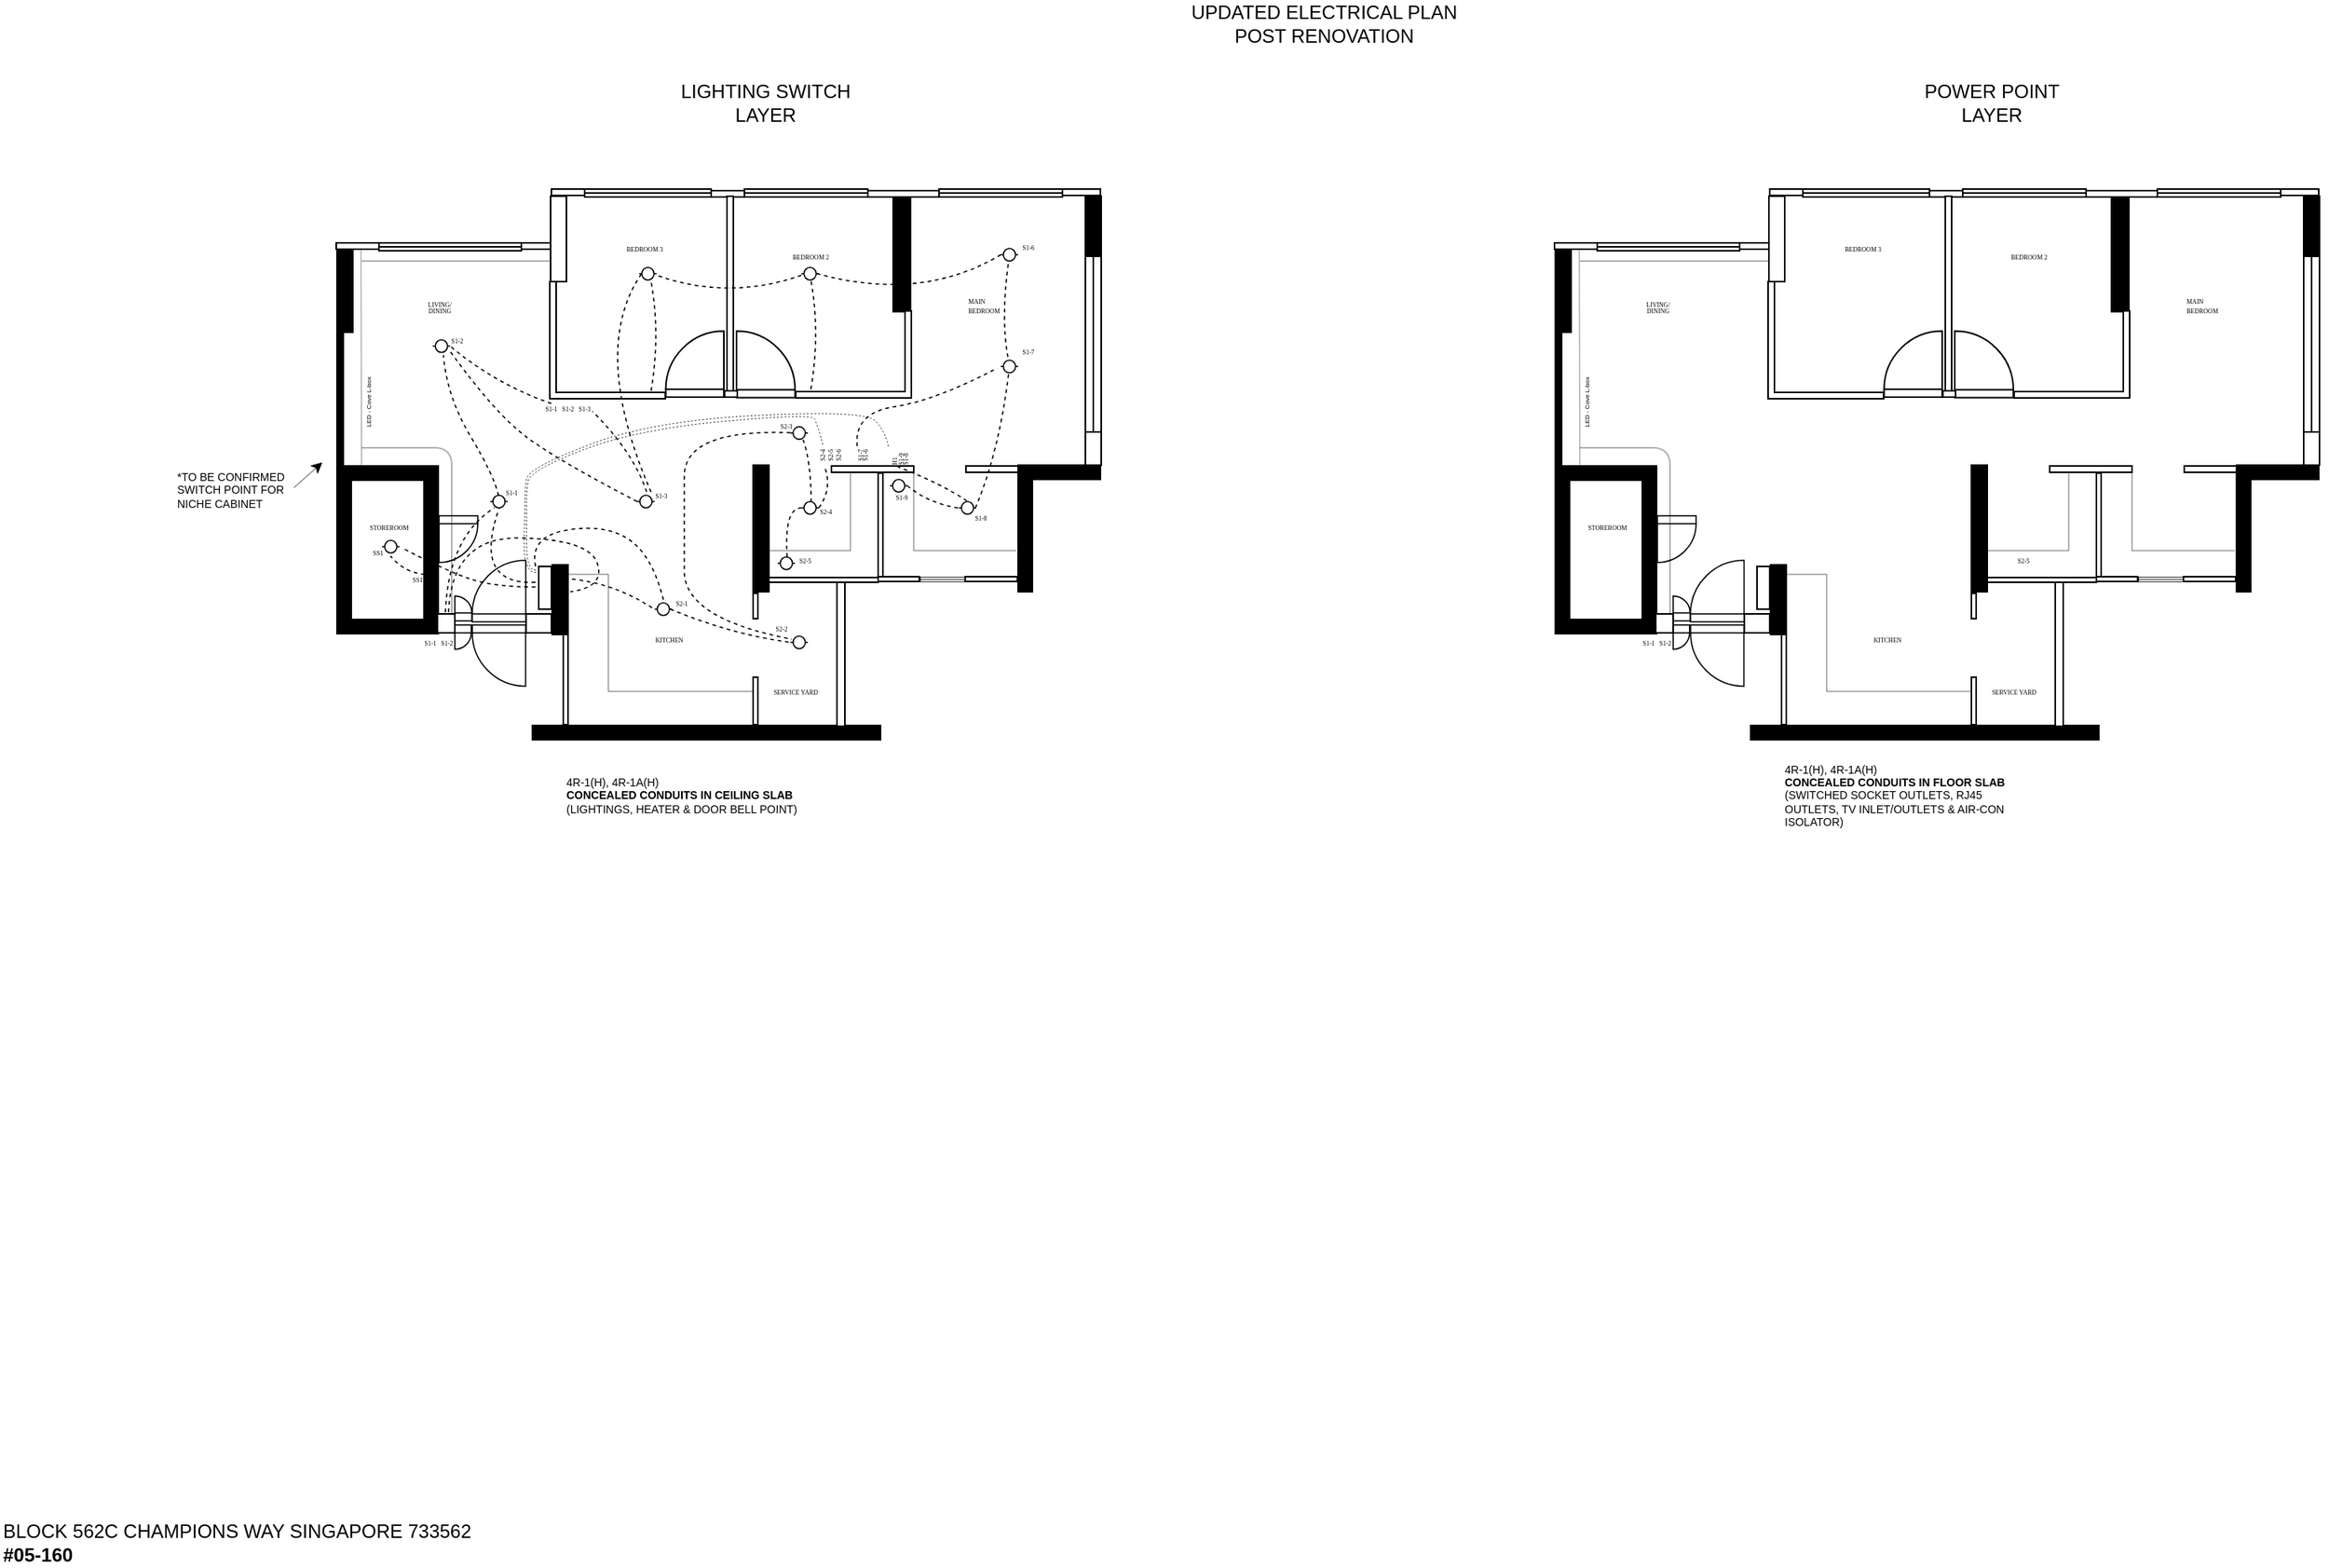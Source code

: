 <mxfile version="28.2.5">
  <diagram name="Page-1" id="XIqqTMS4WJ9DYkAOLX7r">
    <mxGraphModel dx="1426" dy="863" grid="1" gridSize="10" guides="1" tooltips="1" connect="1" arrows="1" fold="1" page="1" pageScale="1" pageWidth="1654" pageHeight="1169" math="0" shadow="0">
      <root>
        <mxCell id="0" />
        <mxCell id="1" parent="0" />
        <mxCell id="vs-SE0_Q2x5BFznHqj6H-2" value="" style="verticalLabelPosition=bottom;html=1;verticalAlign=top;align=center;shape=mxgraph.floorplan.room;strokeColor=none;fillColor=#000000;" parent="1" vertex="1">
          <mxGeometry x="252.5" y="324" width="65" height="107" as="geometry" />
        </mxCell>
        <mxCell id="vs-SE0_Q2x5BFznHqj6H-3" value="" style="verticalLabelPosition=bottom;html=1;verticalAlign=top;align=center;shape=mxgraph.floorplan.doorLeft;aspect=fixed;strokeColor=light-dark(#000000,#000000);fillColor=default;strokeWidth=0.787;" parent="1" vertex="1">
          <mxGeometry x="317.5" y="356" width="24.47" height="26" as="geometry" />
        </mxCell>
        <mxCell id="vs-SE0_Q2x5BFznHqj6H-5" value="" style="verticalLabelPosition=bottom;html=1;verticalAlign=top;align=center;shape=mxgraph.floorplan.wall;fillColor=strokeColor;direction=south;strokeColor=light-dark(#000000,#000000);wallThickness=4;" parent="1" vertex="1">
          <mxGeometry x="245.5" y="239" width="19" height="86" as="geometry" />
        </mxCell>
        <mxCell id="vs-SE0_Q2x5BFznHqj6H-6" value="" style="verticalLabelPosition=bottom;html=1;verticalAlign=top;align=center;shape=mxgraph.floorplan.wall;direction=south;strokeColor=light-dark(#000000,#000000);fillColor=#000000;" parent="1" vertex="1">
          <mxGeometry x="252.5" y="188" width="11" height="52" as="geometry" />
        </mxCell>
        <mxCell id="vs-SE0_Q2x5BFznHqj6H-7" value="" style="verticalLabelPosition=bottom;html=1;verticalAlign=top;align=center;shape=mxgraph.floorplan.wall;direction=south;wallThickness=4;rotation=90;" parent="1" vertex="1">
          <mxGeometry x="256.5" y="172" width="19" height="27" as="geometry" />
        </mxCell>
        <mxCell id="vs-SE0_Q2x5BFznHqj6H-8" value="" style="verticalLabelPosition=bottom;html=1;verticalAlign=top;align=center;shape=mxgraph.floorplan.window;fillColor=light-dark(#FFFFFF,#FFFFFF);strokeColor=light-dark(#000000,#000000);wallThickness=5;" parent="1" vertex="1">
          <mxGeometry x="279.5" y="181" width="90" height="10" as="geometry" />
        </mxCell>
        <mxCell id="vs-SE0_Q2x5BFznHqj6H-9" value="" style="verticalLabelPosition=bottom;html=1;verticalAlign=top;align=center;shape=mxgraph.floorplan.wall;direction=south;wallThickness=4;rotation=90;" parent="1" vertex="1">
          <mxGeometry x="369.5" y="176" width="19" height="19" as="geometry" />
        </mxCell>
        <mxCell id="vs-SE0_Q2x5BFznHqj6H-10" value="" style="verticalLabelPosition=bottom;html=1;verticalAlign=top;align=center;shape=mxgraph.floorplan.wall;direction=south;strokeColor=light-dark(#000000,#000000);" parent="1" vertex="1">
          <mxGeometry x="387.5" y="154" width="11" height="54" as="geometry" />
        </mxCell>
        <mxCell id="vs-SE0_Q2x5BFznHqj6H-12" value="" style="verticalLabelPosition=bottom;html=1;verticalAlign=top;align=center;shape=mxgraph.floorplan.wallCorner;direction=north;fillColor=light-dark(#FFFFFF,#FFFFFF);gradientColor=none;strokeColor=light-dark(#000000,#000000);wallThickness=4;" parent="1" vertex="1">
          <mxGeometry x="387.5" y="208" width="73" height="74" as="geometry" />
        </mxCell>
        <mxCell id="vs-SE0_Q2x5BFznHqj6H-13" value="" style="verticalLabelPosition=bottom;html=1;verticalAlign=top;align=center;shape=mxgraph.floorplan.wall;direction=south;wallThickness=4;rotation=90;" parent="1" vertex="1">
          <mxGeometry x="389.5" y="141" width="19" height="21" as="geometry" />
        </mxCell>
        <mxCell id="vs-SE0_Q2x5BFznHqj6H-14" value="" style="verticalLabelPosition=bottom;html=1;verticalAlign=top;align=center;shape=mxgraph.floorplan.window;fillColor=light-dark(#FFFFFF,#FFFFFF);strokeColor=light-dark(#000000,#000000);wallThickness=5;" parent="1" vertex="1">
          <mxGeometry x="409.5" y="147" width="80" height="10" as="geometry" />
        </mxCell>
        <mxCell id="vs-SE0_Q2x5BFznHqj6H-15" value="" style="verticalLabelPosition=bottom;html=1;verticalAlign=top;align=center;shape=mxgraph.floorplan.wall;direction=south;wallThickness=4;rotation=90;" parent="1" vertex="1">
          <mxGeometry x="490.5" y="142" width="19" height="21" as="geometry" />
        </mxCell>
        <mxCell id="KtzTF3C9ymT0nLvdZL6y-1" value="" style="verticalLabelPosition=bottom;html=1;verticalAlign=top;align=center;shape=mxgraph.floorplan.wall;fillColor=strokeColor;direction=south;strokeColor=light-dark(#000000,#000000);wallThickness=11;rotation=-180;" parent="1" vertex="1">
          <mxGeometry x="600.5" y="155" width="19" height="72" as="geometry" />
        </mxCell>
        <mxCell id="KtzTF3C9ymT0nLvdZL6y-2" value="" style="verticalLabelPosition=bottom;html=1;verticalAlign=top;align=center;shape=mxgraph.floorplan.wall;direction=south;wallThickness=4;rotation=90;" parent="1" vertex="1">
          <mxGeometry x="601.5" y="130" width="19" height="45" as="geometry" />
        </mxCell>
        <mxCell id="KtzTF3C9ymT0nLvdZL6y-3" value="" style="verticalLabelPosition=bottom;html=1;verticalAlign=top;align=center;shape=mxgraph.floorplan.wall;direction=south;wallThickness=4;rotation=-180;" parent="1" vertex="1">
          <mxGeometry x="491.5" y="154" width="20" height="126" as="geometry" />
        </mxCell>
        <mxCell id="KtzTF3C9ymT0nLvdZL6y-4" value="" style="verticalLabelPosition=bottom;html=1;verticalAlign=top;align=center;shape=mxgraph.floorplan.wallCorner;direction=north;fillColor=light-dark(#FFFFFF,#FFFFFF);gradientColor=none;strokeColor=light-dark(#000000,#000000);wallThickness=4;rotation=-90;" parent="1" vertex="1">
          <mxGeometry x="552" y="217.5" width="55" height="73" as="geometry" />
        </mxCell>
        <mxCell id="KtzTF3C9ymT0nLvdZL6y-5" value="" style="verticalLabelPosition=bottom;html=1;verticalAlign=top;align=center;shape=mxgraph.floorplan.window;fillColor=light-dark(#FFFFFF,#FFFFFF);strokeColor=light-dark(#000000,#000000);wallThickness=5;" parent="1" vertex="1">
          <mxGeometry x="510.5" y="147" width="78" height="10" as="geometry" />
        </mxCell>
        <mxCell id="KtzTF3C9ymT0nLvdZL6y-6" value="" style="verticalLabelPosition=bottom;html=1;verticalAlign=top;align=center;shape=mxgraph.floorplan.window;fillColor=light-dark(#FFFFFF,#FFFFFF);strokeColor=light-dark(#000000,#000000);wallThickness=5;" parent="1" vertex="1">
          <mxGeometry x="633.5" y="147" width="78" height="10" as="geometry" />
        </mxCell>
        <mxCell id="KtzTF3C9ymT0nLvdZL6y-7" value="" style="verticalLabelPosition=bottom;html=1;verticalAlign=top;align=center;shape=mxgraph.floorplan.wall;direction=south;wallThickness=4;rotation=90;" parent="1" vertex="1">
          <mxGeometry x="714" y="139.5" width="19" height="24" as="geometry" />
        </mxCell>
        <mxCell id="KtzTF3C9ymT0nLvdZL6y-8" value="" style="verticalLabelPosition=bottom;html=1;verticalAlign=top;align=center;shape=mxgraph.floorplan.wall;fillColor=strokeColor;direction=south;strokeColor=light-dark(#000000,#000000);wallThickness=10;rotation=-180;" parent="1" vertex="1">
          <mxGeometry x="721.5" y="154" width="19" height="38" as="geometry" />
        </mxCell>
        <mxCell id="O2O5Myb_N9L3xyK0cwro-1" value="" style="verticalLabelPosition=bottom;html=1;verticalAlign=top;align=center;shape=mxgraph.floorplan.window;fillColor=light-dark(#FFFFFF,#FFFFFF);strokeColor=light-dark(#000000,#000000);wallThickness=10;rotation=90;" parent="1" vertex="1">
          <mxGeometry x="675.25" y="242.75" width="111.5" height="10" as="geometry" />
        </mxCell>
        <mxCell id="O2O5Myb_N9L3xyK0cwro-2" value="" style="verticalLabelPosition=bottom;html=1;verticalAlign=top;align=center;shape=mxgraph.floorplan.wall;direction=south;wallThickness=10;rotation=-180;" parent="1" vertex="1">
          <mxGeometry x="721.5" y="303" width="19" height="21" as="geometry" />
        </mxCell>
        <mxCell id="O2O5Myb_N9L3xyK0cwro-3" value="" style="verticalLabelPosition=bottom;html=1;verticalAlign=top;align=center;shape=mxgraph.floorplan.wallCorner;fillColor=strokeColor;wallThickness=9;" parent="1" vertex="1">
          <mxGeometry x="683.5" y="324" width="52" height="80" as="geometry" />
        </mxCell>
        <mxCell id="O2O5Myb_N9L3xyK0cwro-5" value="" style="verticalLabelPosition=bottom;html=1;verticalAlign=top;align=center;shape=mxgraph.floorplan.wall;direction=south;wallThickness=4;rotation=90;" parent="1" vertex="1">
          <mxGeometry x="657.5" y="310" width="19" height="33" as="geometry" />
        </mxCell>
        <mxCell id="O2O5Myb_N9L3xyK0cwro-6" value="" style="verticalLabelPosition=bottom;html=1;verticalAlign=top;align=center;shape=mxgraph.floorplan.wall;direction=south;wallThickness=4;rotation=90;" parent="1" vertex="1">
          <mxGeometry x="582" y="300.5" width="19" height="52" as="geometry" />
        </mxCell>
        <mxCell id="O2O5Myb_N9L3xyK0cwro-7" value="" style="verticalLabelPosition=bottom;html=1;verticalAlign=top;align=center;shape=mxgraph.floorplan.wall;direction=south;wallThickness=3;rotation=-180;" parent="1" vertex="1">
          <mxGeometry x="586.5" y="329" width="20" height="66" as="geometry" />
        </mxCell>
        <mxCell id="O2O5Myb_N9L3xyK0cwro-8" value="" style="verticalLabelPosition=bottom;html=1;verticalAlign=top;align=center;shape=mxgraph.floorplan.wall;direction=south;wallThickness=3;rotation=90;fillOpacity=100;" parent="1" vertex="1">
          <mxGeometry x="598.5" y="383" width="19" height="26" as="geometry" />
        </mxCell>
        <mxCell id="O2O5Myb_N9L3xyK0cwro-9" value="" style="verticalLabelPosition=bottom;html=1;verticalAlign=top;align=center;shape=mxgraph.floorplan.wall;direction=south;wallThickness=3;rotation=90;fillOpacity=100;" parent="1" vertex="1">
          <mxGeometry x="657" y="379.5" width="19" height="33" as="geometry" />
        </mxCell>
        <mxCell id="O2O5Myb_N9L3xyK0cwro-10" value="" style="verticalLabelPosition=bottom;html=1;verticalAlign=top;align=center;shape=mxgraph.floorplan.window;fillColor=light-dark(#FFFFFF,#FFFFFF);strokeColor=light-dark(#000000,#000000);wallThickness=3;strokeWidth=0.394;" parent="1" vertex="1">
          <mxGeometry x="621.5" y="391" width="28" height="10" as="geometry" />
        </mxCell>
        <mxCell id="O2O5Myb_N9L3xyK0cwro-11" value="" style="verticalLabelPosition=bottom;html=1;verticalAlign=top;align=center;shape=mxgraph.floorplan.wall;fillColor=strokeColor;direction=south;strokeColor=light-dark(#000000,#000000);wallThickness=10;rotation=-180;" parent="1" vertex="1">
          <mxGeometry x="511.5" y="324" width="19" height="80" as="geometry" />
        </mxCell>
        <mxCell id="O2O5Myb_N9L3xyK0cwro-12" value="" style="verticalLabelPosition=bottom;html=1;verticalAlign=top;align=center;shape=mxgraph.floorplan.wall;fillColor=strokeColor;wallThickness=9;" parent="1" vertex="1">
          <mxGeometry x="376.5" y="488" width="220" height="10" as="geometry" />
        </mxCell>
        <mxCell id="O2O5Myb_N9L3xyK0cwro-13" value="" style="verticalLabelPosition=bottom;html=1;verticalAlign=top;align=center;shape=mxgraph.floorplan.wall;fillColor=strokeColor;direction=south;strokeColor=light-dark(#000000,#000000);wallThickness=10;rotation=-180;" parent="1" vertex="1">
          <mxGeometry x="384.5" y="387" width="19" height="44" as="geometry" />
        </mxCell>
        <mxCell id="O2O5Myb_N9L3xyK0cwro-14" value="" style="verticalLabelPosition=bottom;html=1;verticalAlign=top;align=center;shape=mxgraph.floorplan.wall;direction=south;wallThickness=3;rotation=-180;" parent="1" vertex="1">
          <mxGeometry x="387.5" y="431" width="20" height="57" as="geometry" />
        </mxCell>
        <mxCell id="O2O5Myb_N9L3xyK0cwro-15" value="" style="verticalLabelPosition=bottom;html=1;verticalAlign=top;align=center;shape=mxgraph.floorplan.wall;direction=south;wallThickness=3;rotation=90;fillOpacity=100;" parent="1" vertex="1">
          <mxGeometry x="551" y="362" width="19" height="69" as="geometry" />
        </mxCell>
        <mxCell id="O2O5Myb_N9L3xyK0cwro-16" value="" style="verticalLabelPosition=bottom;html=1;verticalAlign=top;align=center;shape=mxgraph.floorplan.wall;direction=south;wallThickness=3;rotation=-180;" parent="1" vertex="1">
          <mxGeometry x="507.5" y="405" width="20" height="16" as="geometry" />
        </mxCell>
        <mxCell id="O2O5Myb_N9L3xyK0cwro-17" value="" style="verticalLabelPosition=bottom;html=1;verticalAlign=top;align=center;shape=mxgraph.floorplan.wall;direction=south;wallThickness=3;rotation=-180;" parent="1" vertex="1">
          <mxGeometry x="507.5" y="458" width="20" height="30" as="geometry" />
        </mxCell>
        <mxCell id="O2O5Myb_N9L3xyK0cwro-18" value="" style="verticalLabelPosition=bottom;html=1;verticalAlign=top;align=center;shape=mxgraph.floorplan.wall;direction=south;wallThickness=5;rotation=-180;" parent="1" vertex="1">
          <mxGeometry x="561.5" y="398" width="20" height="91" as="geometry" />
        </mxCell>
        <mxCell id="O2O5Myb_N9L3xyK0cwro-19" value="" style="verticalLabelPosition=bottom;html=1;verticalAlign=top;align=center;shape=mxgraph.floorplan.doorRight;aspect=fixed;rotation=-180;" parent="1" vertex="1">
          <mxGeometry x="505.5" y="242" width="37" height="39.31" as="geometry" />
        </mxCell>
        <mxCell id="O2O5Myb_N9L3xyK0cwro-20" value="" style="verticalLabelPosition=bottom;html=1;verticalAlign=top;align=center;shape=mxgraph.floorplan.doorLeft;aspect=fixed;rotation=-180;" parent="1" vertex="1">
          <mxGeometry x="460.8" y="242" width="36.7" height="39" as="geometry" />
        </mxCell>
        <mxCell id="O2O5Myb_N9L3xyK0cwro-21" value="" style="verticalLabelPosition=bottom;html=1;verticalAlign=top;align=center;shape=mxgraph.floorplan.wall;direction=south;wallThickness=4;rotation=90;snapToPoint=0;" parent="1" vertex="1">
          <mxGeometry x="492.5" y="275" width="19" height="8" as="geometry" />
        </mxCell>
        <mxCell id="O2O5Myb_N9L3xyK0cwro-22" value="" style="verticalLabelPosition=bottom;html=1;verticalAlign=top;align=center;shape=mxgraph.floorplan.doorLeft;aspect=fixed;rotation=-180;strokeWidth=0.787;" parent="1" vertex="1">
          <mxGeometry x="338.41" y="387" width="33.88" height="36" as="geometry" />
        </mxCell>
        <mxCell id="O2O5Myb_N9L3xyK0cwro-23" value="" style="verticalLabelPosition=bottom;html=1;verticalAlign=top;align=center;shape=mxgraph.floorplan.doorRight;aspect=fixed;rotation=0;strokeWidth=0.787;" parent="1" vertex="1">
          <mxGeometry x="338.5" y="425" width="33.71" height="35.81" as="geometry" />
        </mxCell>
        <mxCell id="O2O5Myb_N9L3xyK0cwro-24" value="" style="verticalLabelPosition=bottom;html=1;verticalAlign=top;align=center;shape=mxgraph.floorplan.wall;direction=south;wallThickness=12;rotation=-90;" parent="1" vertex="1">
          <mxGeometry x="370.5" y="416" width="20" height="16" as="geometry" />
        </mxCell>
        <mxCell id="O2O5Myb_N9L3xyK0cwro-25" value="" style="verticalLabelPosition=bottom;html=1;verticalAlign=top;align=center;shape=mxgraph.floorplan.doorRight;aspect=fixed;rotation=-180;strokeWidth=0.787;" parent="1" vertex="1">
          <mxGeometry x="327.5" y="411" width="10.71" height="11.38" as="geometry" />
        </mxCell>
        <mxCell id="O2O5Myb_N9L3xyK0cwro-29" value="" style="verticalLabelPosition=bottom;html=1;verticalAlign=top;align=center;shape=mxgraph.floorplan.doorLeft;aspect=fixed;rotation=0;strokeWidth=0.787;" parent="1" vertex="1">
          <mxGeometry x="327.5" y="425" width="10.35" height="11" as="geometry" />
        </mxCell>
        <mxCell id="O2O5Myb_N9L3xyK0cwro-30" value="" style="verticalLabelPosition=bottom;html=1;verticalAlign=top;align=center;shape=mxgraph.floorplan.wall;direction=south;wallThickness=12;rotation=-90;" parent="1" vertex="1">
          <mxGeometry x="312" y="418.5" width="20" height="11" as="geometry" />
        </mxCell>
        <mxCell id="O2O5Myb_N9L3xyK0cwro-33" value="" style="endArrow=none;dashed=1;html=1;rounded=0;curved=1;strokeWidth=0.787;" parent="1" edge="1">
          <mxGeometry width="50" height="50" relative="1" as="geometry">
            <mxPoint x="321.5" y="417" as="sourcePoint" />
            <mxPoint x="352.5" y="351" as="targetPoint" />
            <Array as="points">
              <mxPoint x="323.5" y="369" />
            </Array>
          </mxGeometry>
        </mxCell>
        <mxCell id="O2O5Myb_N9L3xyK0cwro-35" value="" style="pointerEvents=1;verticalLabelPosition=bottom;shadow=0;dashed=0;align=center;html=1;verticalAlign=top;shape=mxgraph.electrical.electro-mechanical.relay_coil_2;strokeWidth=0.787;" parent="1" vertex="1">
          <mxGeometry x="349.86" y="343" width="11" height="8" as="geometry" />
        </mxCell>
        <mxCell id="O2O5Myb_N9L3xyK0cwro-36" value="" style="pointerEvents=1;verticalLabelPosition=bottom;shadow=0;dashed=0;align=center;html=1;verticalAlign=top;shape=mxgraph.electrical.electro-mechanical.relay_coil_2;strokeWidth=0.787;" parent="1" vertex="1">
          <mxGeometry x="313.5" y="244.75" width="11" height="8" as="geometry" />
        </mxCell>
        <mxCell id="O2O5Myb_N9L3xyK0cwro-37" value="" style="endArrow=none;dashed=1;html=1;rounded=0;curved=1;strokeWidth=0.787;entryX=0.612;entryY=1.214;entryDx=0;entryDy=0;entryPerimeter=0;exitX=0.471;exitY=0.014;exitDx=0;exitDy=0;exitPerimeter=0;" parent="1" source="O2O5Myb_N9L3xyK0cwro-35" target="O2O5Myb_N9L3xyK0cwro-36" edge="1">
          <mxGeometry width="50" height="50" relative="1" as="geometry">
            <mxPoint x="362.5" y="351" as="sourcePoint" />
            <mxPoint x="391.67" y="291" as="targetPoint" />
            <Array as="points">
              <mxPoint x="352.5" y="331" />
              <mxPoint x="322.5" y="281" />
            </Array>
          </mxGeometry>
        </mxCell>
        <mxCell id="O2O5Myb_N9L3xyK0cwro-38" value="" style="rounded=0;whiteSpace=wrap;html=1;" parent="1" vertex="1">
          <mxGeometry x="380.5" y="388" width="8" height="27" as="geometry" />
        </mxCell>
        <mxCell id="O2O5Myb_N9L3xyK0cwro-39" value="" style="endArrow=none;dashed=1;html=1;rounded=0;curved=1;strokeWidth=0.787;entryX=0.506;entryY=1.048;entryDx=0;entryDy=0;entryPerimeter=0;" parent="1" target="O2O5Myb_N9L3xyK0cwro-35" edge="1">
          <mxGeometry width="50" height="50" relative="1" as="geometry">
            <mxPoint x="378.5" y="398" as="sourcePoint" />
            <mxPoint x="411.67" y="371" as="targetPoint" />
            <Array as="points">
              <mxPoint x="338.5" y="400" />
            </Array>
          </mxGeometry>
        </mxCell>
        <mxCell id="O2O5Myb_N9L3xyK0cwro-40" value="" style="endArrow=none;dashed=1;html=1;rounded=0;curved=1;strokeWidth=0.787;entryX=1.103;entryY=0.571;entryDx=0;entryDy=0;entryPerimeter=0;" parent="1" target="O2O5Myb_N9L3xyK0cwro-41" edge="1">
          <mxGeometry width="50" height="50" relative="1" as="geometry">
            <mxPoint x="378.5" y="401" as="sourcePoint" />
            <mxPoint x="292.5" y="381" as="targetPoint" />
            <Array as="points">
              <mxPoint x="352.5" y="401" />
              <mxPoint x="322.5" y="391" />
            </Array>
          </mxGeometry>
        </mxCell>
        <mxCell id="O2O5Myb_N9L3xyK0cwro-41" value="" style="pointerEvents=1;verticalLabelPosition=bottom;shadow=0;dashed=0;align=center;html=1;verticalAlign=top;shape=mxgraph.electrical.electro-mechanical.relay_coil_2;strokeWidth=0.787;" parent="1" vertex="1">
          <mxGeometry x="281.5" y="371.5" width="11" height="8" as="geometry" />
        </mxCell>
        <mxCell id="O2O5Myb_N9L3xyK0cwro-42" value="&lt;font face=&quot;Verdana&quot; style=&quot;font-size: 4px;&quot;&gt;S1-1&lt;/font&gt;" style="text;html=1;align=center;verticalAlign=middle;whiteSpace=wrap;rounded=0;imageVerticalAlign=top;" parent="1" vertex="1">
          <mxGeometry x="305.5" y="430.5" width="12" height="7.5" as="geometry" />
        </mxCell>
        <mxCell id="O2O5Myb_N9L3xyK0cwro-43" value="&lt;font face=&quot;Verdana&quot; style=&quot;font-size: 4px;&quot;&gt;S1-2&lt;/font&gt;" style="text;html=1;align=center;verticalAlign=middle;whiteSpace=wrap;rounded=0;imageVerticalAlign=top;" parent="1" vertex="1">
          <mxGeometry x="315.5" y="430" width="13.25" height="7.5" as="geometry" />
        </mxCell>
        <mxCell id="O2O5Myb_N9L3xyK0cwro-45" value="&lt;font face=&quot;Verdana&quot; style=&quot;font-size: 4px;&quot;&gt;S1-1&lt;/font&gt;" style="text;html=1;align=center;verticalAlign=middle;whiteSpace=wrap;rounded=0;imageVerticalAlign=top;" parent="1" vertex="1">
          <mxGeometry x="355.5" y="335" width="15" height="7.5" as="geometry" />
        </mxCell>
        <mxCell id="O2O5Myb_N9L3xyK0cwro-46" value="&lt;font face=&quot;Verdana&quot; style=&quot;font-size: 4px;&quot;&gt;S1-2&lt;/font&gt;" style="text;html=1;align=center;verticalAlign=middle;whiteSpace=wrap;rounded=0;imageVerticalAlign=top;" parent="1" vertex="1">
          <mxGeometry x="322.5" y="239" width="12" height="7.5" as="geometry" />
        </mxCell>
        <mxCell id="O2O5Myb_N9L3xyK0cwro-49" value="" style="pointerEvents=1;verticalLabelPosition=bottom;shadow=0;dashed=0;align=center;html=1;verticalAlign=top;shape=mxgraph.electrical.electro-mechanical.relay_coil_2;strokeWidth=0.787;" parent="1" vertex="1">
          <mxGeometry x="442.75" y="343" width="11" height="8" as="geometry" />
        </mxCell>
        <mxCell id="O2O5Myb_N9L3xyK0cwro-50" value="&lt;font face=&quot;Verdana&quot; style=&quot;font-size: 4px;&quot;&gt;S1-3&lt;/font&gt;" style="text;html=1;align=center;verticalAlign=middle;whiteSpace=wrap;rounded=0;imageVerticalAlign=top;" parent="1" vertex="1">
          <mxGeometry x="451.5" y="337" width="12.12" height="7.5" as="geometry" />
        </mxCell>
        <mxCell id="O2O5Myb_N9L3xyK0cwro-51" value="" style="endArrow=none;dashed=1;html=1;rounded=0;curved=1;strokeWidth=0.787;entryX=0.935;entryY=0.789;entryDx=0;entryDy=0;entryPerimeter=0;exitX=0;exitY=0.5;exitDx=0;exitDy=0;exitPerimeter=0;" parent="1" source="O2O5Myb_N9L3xyK0cwro-49" target="O2O5Myb_N9L3xyK0cwro-36" edge="1">
          <mxGeometry width="50" height="50" relative="1" as="geometry">
            <mxPoint x="364.85" y="301" as="sourcePoint" />
            <mxPoint x="340.85" y="257" as="targetPoint" />
            <Array as="points">
              <mxPoint x="392.5" y="321" />
              <mxPoint x="352.5" y="291" />
            </Array>
          </mxGeometry>
        </mxCell>
        <mxCell id="O2O5Myb_N9L3xyK0cwro-52" value="" style="endArrow=none;dashed=1;html=1;rounded=0;curved=1;strokeWidth=0.787;entryX=1;entryY=0.5;entryDx=0;entryDy=0;entryPerimeter=0;" parent="1" target="O2O5Myb_N9L3xyK0cwro-36" edge="1">
          <mxGeometry width="50" height="50" relative="1" as="geometry">
            <mxPoint x="388.5" y="285" as="sourcePoint" />
            <mxPoint x="322.5" y="247" as="targetPoint" />
            <Array as="points">
              <mxPoint x="353.5" y="273" />
            </Array>
          </mxGeometry>
        </mxCell>
        <mxCell id="O2O5Myb_N9L3xyK0cwro-53" value="" style="endArrow=none;html=1;rounded=0;entryX=0.42;entryY=0.409;entryDx=0;entryDy=0;entryPerimeter=0;strokeWidth=0.787;opacity=30;" parent="1" target="vs-SE0_Q2x5BFznHqj6H-7" edge="1">
          <mxGeometry width="50" height="50" relative="1" as="geometry">
            <mxPoint x="268.5" y="324" as="sourcePoint" />
            <mxPoint x="268.507" y="233.991" as="targetPoint" />
          </mxGeometry>
        </mxCell>
        <mxCell id="O2O5Myb_N9L3xyK0cwro-54" value="" style="endArrow=none;html=1;rounded=0;opacity=30;" parent="1" edge="1">
          <mxGeometry width="50" height="50" relative="1" as="geometry">
            <mxPoint x="387.5" y="195" as="sourcePoint" />
            <mxPoint x="268.5" y="195" as="targetPoint" />
          </mxGeometry>
        </mxCell>
        <mxCell id="O2O5Myb_N9L3xyK0cwro-55" value="" style="endArrow=none;html=1;rounded=0;opacity=30;" parent="1" edge="1">
          <mxGeometry width="50" height="50" relative="1" as="geometry">
            <mxPoint x="268.5" y="313" as="sourcePoint" />
            <mxPoint x="314.5" y="313" as="targetPoint" />
          </mxGeometry>
        </mxCell>
        <mxCell id="O2O5Myb_N9L3xyK0cwro-56" value="" style="endArrow=none;html=1;rounded=0;opacity=30;" parent="1" edge="1">
          <mxGeometry width="50" height="50" relative="1" as="geometry">
            <mxPoint x="325.5" y="418" as="sourcePoint" />
            <mxPoint x="325.5" y="324" as="targetPoint" />
          </mxGeometry>
        </mxCell>
        <mxCell id="O2O5Myb_N9L3xyK0cwro-57" value="" style="endArrow=none;html=1;rounded=0;curved=1;opacity=30;" parent="1" edge="1">
          <mxGeometry width="50" height="50" relative="1" as="geometry">
            <mxPoint x="314.5" y="313" as="sourcePoint" />
            <mxPoint x="325.5" y="324" as="targetPoint" />
            <Array as="points">
              <mxPoint x="325.5" y="313" />
            </Array>
          </mxGeometry>
        </mxCell>
        <mxCell id="w0VkKJE6E9omO7ZpxIO1-3" value="&lt;div style=&quot;line-height: 20%;&quot;&gt;&lt;font face=&quot;Verdana&quot; style=&quot;font-size: 4px; line-height: 20%;&quot;&gt;LIVING/&lt;/font&gt;&lt;div&gt;&lt;font face=&quot;Verdana&quot; style=&quot;font-size: 4px; line-height: 20%;&quot;&gt;DINING&lt;/font&gt;&lt;/div&gt;&lt;/div&gt;" style="text;html=1;align=center;verticalAlign=middle;whiteSpace=wrap;rounded=0;imageVerticalAlign=top;" parent="1" vertex="1">
          <mxGeometry x="297.85" y="217.5" width="40" height="10" as="geometry" />
        </mxCell>
        <mxCell id="w0VkKJE6E9omO7ZpxIO1-4" value="&lt;font face=&quot;Verdana&quot; style=&quot;font-size: 4px;&quot;&gt;S1-1&lt;/font&gt;" style="text;html=1;align=center;verticalAlign=middle;whiteSpace=wrap;rounded=0;imageVerticalAlign=top;" parent="1" vertex="1">
          <mxGeometry x="379.5" y="282" width="16.5" height="7.5" as="geometry" />
        </mxCell>
        <mxCell id="w0VkKJE6E9omO7ZpxIO1-5" value="&lt;font face=&quot;Verdana&quot;&gt;S1-2&lt;/font&gt;" style="text;html=1;align=center;verticalAlign=middle;whiteSpace=wrap;rounded=0;imageVerticalAlign=top;fontSize=4;" parent="1" vertex="1">
          <mxGeometry x="392.5" y="285" width="12" height="7.5" as="geometry" />
        </mxCell>
        <mxCell id="w0VkKJE6E9omO7ZpxIO1-7" value="&lt;font face=&quot;Verdana&quot; style=&quot;font-size: 4px;&quot;&gt;S1-3&lt;/font&gt;" style="text;html=1;align=center;verticalAlign=middle;whiteSpace=wrap;rounded=0;imageVerticalAlign=top;" parent="1" vertex="1">
          <mxGeometry x="402.5" y="282" width="13" height="7.5" as="geometry" />
        </mxCell>
        <mxCell id="w0VkKJE6E9omO7ZpxIO1-8" value="" style="endArrow=none;dashed=1;html=1;rounded=0;curved=1;strokeWidth=0.787;exitX=0.54;exitY=-0.262;exitDx=0;exitDy=0;exitPerimeter=0;" parent="1" source="O2O5Myb_N9L3xyK0cwro-49" edge="1">
          <mxGeometry width="50" height="50" relative="1" as="geometry">
            <mxPoint x="485.5" y="331" as="sourcePoint" />
            <mxPoint x="414.5" y="290" as="targetPoint" />
            <Array as="points">
              <mxPoint x="440.5" y="316" />
            </Array>
          </mxGeometry>
        </mxCell>
        <mxCell id="w0VkKJE6E9omO7ZpxIO1-10" value="&lt;div style=&quot;line-height: 20%;&quot;&gt;&lt;font face=&quot;Verdana&quot;&gt;&lt;span style=&quot;font-size: 4px;&quot;&gt;STOREROOM&lt;/span&gt;&lt;/font&gt;&lt;/div&gt;" style="text;html=1;align=center;verticalAlign=middle;whiteSpace=wrap;rounded=0;imageVerticalAlign=top;" parent="1" vertex="1">
          <mxGeometry x="266.25" y="357" width="40" height="10" as="geometry" />
        </mxCell>
        <mxCell id="w0VkKJE6E9omO7ZpxIO1-12" value="" style="endArrow=none;dashed=1;html=1;rounded=0;entryX=0.48;entryY=1.229;entryDx=0;entryDy=0;entryPerimeter=0;curved=1;strokeWidth=0.787;" parent="1" target="O2O5Myb_N9L3xyK0cwro-41" edge="1">
          <mxGeometry width="50" height="50" relative="1" as="geometry">
            <mxPoint x="308.5" y="393" as="sourcePoint" />
            <mxPoint x="322.5" y="371" as="targetPoint" />
            <Array as="points">
              <mxPoint x="295.5" y="392" />
            </Array>
          </mxGeometry>
        </mxCell>
        <mxCell id="w0VkKJE6E9omO7ZpxIO1-13" value="&lt;font face=&quot;Verdana&quot;&gt;&lt;span&gt;SS1&lt;/span&gt;&lt;/font&gt;" style="text;html=1;align=center;verticalAlign=middle;whiteSpace=wrap;rounded=0;imageVerticalAlign=top;fontSize=4;" parent="1" vertex="1">
          <mxGeometry x="274.5" y="376" width="8" height="7.5" as="geometry" />
        </mxCell>
        <mxCell id="w0VkKJE6E9omO7ZpxIO1-14" value="&lt;font style=&quot;font-size: 4px;&quot; face=&quot;Verdana&quot;&gt;SS1&lt;/font&gt;" style="text;html=1;align=center;verticalAlign=middle;whiteSpace=wrap;rounded=0;imageVerticalAlign=top;" parent="1" vertex="1">
          <mxGeometry x="298.5" y="390" width="10.25" height="7" as="geometry" />
        </mxCell>
        <mxCell id="w0VkKJE6E9omO7ZpxIO1-17" value="" style="endArrow=none;dashed=1;html=1;rounded=0;curved=1;strokeWidth=0.394;entryX=1.067;entryY=0.291;entryDx=0;entryDy=0;entryPerimeter=0;" parent="1" target="GYeJIsuWpDAbkdzLy3dR-1" edge="1">
          <mxGeometry width="50" height="50" relative="1" as="geometry">
            <mxPoint x="378.5" y="390" as="sourcePoint" />
            <mxPoint x="574.5" y="307" as="targetPoint" />
            <Array as="points">
              <mxPoint x="372.5" y="391" />
              <mxPoint x="372.5" y="353" />
              <mxPoint x="372.5" y="341" />
              <mxPoint x="374.5" y="327" />
              <mxPoint x="442.5" y="301" />
              <mxPoint x="552.5" y="291" />
              <mxPoint x="556.5" y="298" />
            </Array>
          </mxGeometry>
        </mxCell>
        <mxCell id="w0VkKJE6E9omO7ZpxIO1-18" value="&lt;div style=&quot;line-height: 20%;&quot;&gt;&lt;font face=&quot;Verdana&quot;&gt;&lt;span style=&quot;font-size: 4px;&quot;&gt;KITCHEN&lt;/span&gt;&lt;/font&gt;&lt;/div&gt;" style="text;html=1;align=center;verticalAlign=middle;whiteSpace=wrap;rounded=0;imageVerticalAlign=top;" parent="1" vertex="1">
          <mxGeometry x="442.75" y="428" width="40" height="10" as="geometry" />
        </mxCell>
        <mxCell id="w0VkKJE6E9omO7ZpxIO1-23" value="" style="endArrow=none;dashed=1;html=1;rounded=0;curved=1;strokeWidth=0.394;entryX=1;entryY=0;entryDx=0;entryDy=0;" parent="1" target="GYeJIsuWpDAbkdzLy3dR-11" edge="1">
          <mxGeometry width="50" height="50" relative="1" as="geometry">
            <mxPoint x="378.5" y="391.5" as="sourcePoint" />
            <mxPoint x="592.5" y="311" as="targetPoint" />
            <Array as="points">
              <mxPoint x="370.5" y="391.5" />
              <mxPoint x="371.5" y="351.5" />
              <mxPoint x="371.5" y="339.5" />
              <mxPoint x="373.5" y="325.5" />
              <mxPoint x="452.5" y="295.5" />
              <mxPoint x="586.5" y="289" />
              <mxPoint x="599.5" y="302.5" />
            </Array>
          </mxGeometry>
        </mxCell>
        <mxCell id="w0VkKJE6E9omO7ZpxIO1-25" value="*TO BE CONFIRMED&lt;div&gt;SWITCH POINT FOR NICHE CABINET&lt;/div&gt;" style="text;html=1;align=left;verticalAlign=middle;rounded=0;fontSize=7;whiteSpace=wrap;labelPosition=center;verticalLabelPosition=middle;" parent="1" vertex="1">
          <mxGeometry x="150" y="325" width="74.5" height="30" as="geometry" />
        </mxCell>
        <mxCell id="w0VkKJE6E9omO7ZpxIO1-26" value="" style="endArrow=classic;html=1;rounded=0;fontSize=5;strokeWidth=0.394;" parent="1" edge="1">
          <mxGeometry width="50" height="50" relative="1" as="geometry">
            <mxPoint x="225.5" y="338" as="sourcePoint" />
            <mxPoint x="243.5" y="322" as="targetPoint" />
          </mxGeometry>
        </mxCell>
        <mxCell id="w0VkKJE6E9omO7ZpxIO1-27" value="" style="pointerEvents=1;verticalLabelPosition=bottom;shadow=0;dashed=0;align=center;html=1;verticalAlign=top;shape=mxgraph.electrical.electro-mechanical.relay_coil_2;strokeWidth=0.787;" parent="1" vertex="1">
          <mxGeometry x="453.75" y="411" width="11" height="8" as="geometry" />
        </mxCell>
        <mxCell id="w0VkKJE6E9omO7ZpxIO1-28" value="&lt;font face=&quot;Verdana&quot; style=&quot;font-size: 4px;&quot;&gt;S2-1&lt;/font&gt;" style="text;html=1;align=center;verticalAlign=middle;whiteSpace=wrap;rounded=0;imageVerticalAlign=top;" parent="1" vertex="1">
          <mxGeometry x="464.75" y="405.25" width="12.12" height="7.5" as="geometry" />
        </mxCell>
        <mxCell id="w0VkKJE6E9omO7ZpxIO1-29" value="BLOCK 562C CHAMPIONS WAY SINGAPORE 733562&lt;div&gt;&lt;b&gt;#05-160&lt;/b&gt;&lt;/div&gt;" style="text;html=1;align=left;verticalAlign=middle;whiteSpace=wrap;rounded=0;" parent="1" vertex="1">
          <mxGeometry x="40" y="990" width="400" height="30" as="geometry" />
        </mxCell>
        <mxCell id="w0VkKJE6E9omO7ZpxIO1-30" value="&lt;font face=&quot;Verdana&quot; style=&quot;font-size: 4px;&quot;&gt;S2-2&lt;/font&gt;" style="text;html=1;align=center;verticalAlign=middle;whiteSpace=wrap;rounded=0;imageVerticalAlign=top;" parent="1" vertex="1">
          <mxGeometry x="527.5" y="421" width="12.12" height="7.5" as="geometry" />
        </mxCell>
        <mxCell id="w0VkKJE6E9omO7ZpxIO1-31" value="&lt;div style=&quot;line-height: 20%;&quot;&gt;&lt;font face=&quot;Verdana&quot;&gt;&lt;span style=&quot;font-size: 4px;&quot;&gt;SERVICE YARD&lt;/span&gt;&lt;/font&gt;&lt;/div&gt;" style="text;html=1;align=center;verticalAlign=middle;whiteSpace=wrap;rounded=0;imageVerticalAlign=top;" parent="1" vertex="1">
          <mxGeometry x="522.5" y="461" width="40" height="10" as="geometry" />
        </mxCell>
        <mxCell id="w0VkKJE6E9omO7ZpxIO1-32" value="" style="pointerEvents=1;verticalLabelPosition=bottom;shadow=0;dashed=0;align=center;html=1;verticalAlign=top;shape=mxgraph.electrical.electro-mechanical.relay_coil_2;strokeWidth=0.787;" parent="1" vertex="1">
          <mxGeometry x="539.62" y="432" width="11" height="8" as="geometry" />
        </mxCell>
        <mxCell id="w0VkKJE6E9omO7ZpxIO1-33" value="" style="endArrow=none;dashed=1;html=1;rounded=0;strokeWidth=0.787;curved=1;" parent="1" edge="1">
          <mxGeometry width="50" height="50" relative="1" as="geometry">
            <mxPoint x="378.5" y="388" as="sourcePoint" />
            <mxPoint x="459.5" y="410" as="targetPoint" />
            <Array as="points">
              <mxPoint x="374.5" y="369" />
              <mxPoint x="422.5" y="361" />
              <mxPoint x="452.5" y="381" />
            </Array>
          </mxGeometry>
        </mxCell>
        <mxCell id="w0VkKJE6E9omO7ZpxIO1-35" value="" style="endArrow=none;dashed=1;html=1;rounded=0;strokeWidth=0.787;curved=1;" parent="1" edge="1">
          <mxGeometry width="50" height="50" relative="1" as="geometry">
            <mxPoint x="401.5" y="396" as="sourcePoint" />
            <mxPoint x="453.5" y="415" as="targetPoint" />
            <Array as="points">
              <mxPoint x="429.5" y="399" />
            </Array>
          </mxGeometry>
        </mxCell>
        <mxCell id="w0VkKJE6E9omO7ZpxIO1-36" value="" style="endArrow=none;dashed=1;html=1;rounded=0;curved=1;strokeWidth=0.787;" parent="1" edge="1">
          <mxGeometry width="50" height="50" relative="1" as="geometry">
            <mxPoint x="323.5" y="417" as="sourcePoint" />
            <mxPoint x="400.5" y="404" as="targetPoint" />
            <Array as="points">
              <mxPoint x="325.5" y="369" />
              <mxPoint x="412.5" y="371" />
              <mxPoint x="422.5" y="401" />
            </Array>
          </mxGeometry>
        </mxCell>
        <mxCell id="w0VkKJE6E9omO7ZpxIO1-39" value="" style="endArrow=none;html=1;rounded=0;opacity=30;" parent="1" edge="1">
          <mxGeometry width="50" height="50" relative="1" as="geometry">
            <mxPoint x="424.5" y="467" as="sourcePoint" />
            <mxPoint x="515.5" y="467" as="targetPoint" />
          </mxGeometry>
        </mxCell>
        <mxCell id="w0VkKJE6E9omO7ZpxIO1-40" value="" style="endArrow=none;html=1;rounded=0;opacity=30;" parent="1" edge="1">
          <mxGeometry width="50" height="50" relative="1" as="geometry">
            <mxPoint x="399.5" y="393" as="sourcePoint" />
            <mxPoint x="424.5" y="393" as="targetPoint" />
          </mxGeometry>
        </mxCell>
        <mxCell id="w0VkKJE6E9omO7ZpxIO1-41" value="" style="endArrow=none;html=1;rounded=0;opacity=30;" parent="1" edge="1">
          <mxGeometry width="50" height="50" relative="1" as="geometry">
            <mxPoint x="424.5" y="393" as="sourcePoint" />
            <mxPoint x="424.5" y="467" as="targetPoint" />
          </mxGeometry>
        </mxCell>
        <mxCell id="w0VkKJE6E9omO7ZpxIO1-42" value="" style="endArrow=none;dashed=1;html=1;rounded=0;strokeWidth=0.787;curved=1;" parent="1" edge="1">
          <mxGeometry width="50" height="50" relative="1" as="geometry">
            <mxPoint x="463.62" y="415" as="sourcePoint" />
            <mxPoint x="539.5" y="436" as="targetPoint" />
            <Array as="points">
              <mxPoint x="502.5" y="431" />
            </Array>
          </mxGeometry>
        </mxCell>
        <mxCell id="w0VkKJE6E9omO7ZpxIO1-43" value="" style="endArrow=none;dashed=1;html=1;rounded=0;strokeWidth=0.787;curved=1;" parent="1" source="GYeJIsuWpDAbkdzLy3dR-2" edge="1">
          <mxGeometry width="50" height="50" relative="1" as="geometry">
            <mxPoint x="568.5" y="320" as="sourcePoint" />
            <mxPoint x="540.5" y="434" as="targetPoint" />
            <Array as="points">
              <mxPoint x="472.5" y="301" />
              <mxPoint x="472.5" y="361" />
              <mxPoint x="472.5" y="421" />
            </Array>
          </mxGeometry>
        </mxCell>
        <mxCell id="w0VkKJE6E9omO7ZpxIO1-44" value="4R-1(H), 4R-1A(H)&lt;div&gt;&lt;b&gt;CONCEALED CONDUITS IN CEILING SLAB&lt;/b&gt;&lt;/div&gt;&lt;div&gt;(LIGHTINGS, HEATER &amp;amp; DOOR BELL POINT)&lt;/div&gt;" style="text;html=1;align=left;verticalAlign=middle;whiteSpace=wrap;rounded=0;fontSize=7;" parent="1" vertex="1">
          <mxGeometry x="395.5" y="518" width="152" height="30" as="geometry" />
        </mxCell>
        <mxCell id="GYeJIsuWpDAbkdzLy3dR-1" value="&lt;div style=&quot;line-height: 20%;&quot;&gt;&lt;font face=&quot;Verdana&quot; style=&quot;font-size: 4px; line-height: 20%;&quot;&gt;S2-4&lt;/font&gt;&lt;div&gt;&lt;font face=&quot;Verdana&quot;&gt;&lt;span style=&quot;font-size: 4px; line-height: 20%;&quot;&gt;S2-5&lt;/span&gt;&lt;/font&gt;&lt;/div&gt;&lt;div&gt;&lt;font face=&quot;Verdana&quot;&gt;&lt;span style=&quot;font-size: 4px; line-height: 20%;&quot;&gt;S2-6&lt;/span&gt;&lt;/font&gt;&lt;/div&gt;&lt;/div&gt;" style="text;html=1;align=center;verticalAlign=middle;whiteSpace=wrap;rounded=0;imageVerticalAlign=top;opacity=40;rotation=-90;" parent="1" vertex="1">
          <mxGeometry x="557.5" y="309.19" width="12.5" height="18.31" as="geometry" />
        </mxCell>
        <mxCell id="GYeJIsuWpDAbkdzLy3dR-2" value="" style="pointerEvents=1;verticalLabelPosition=bottom;shadow=0;dashed=0;align=center;html=1;verticalAlign=top;shape=mxgraph.electrical.electro-mechanical.relay_coil_2;strokeWidth=0.787;" parent="1" vertex="1">
          <mxGeometry x="539.62" y="299.69" width="11" height="8" as="geometry" />
        </mxCell>
        <mxCell id="GYeJIsuWpDAbkdzLy3dR-4" value="" style="pointerEvents=1;verticalLabelPosition=bottom;shadow=0;dashed=0;align=center;html=1;verticalAlign=top;shape=mxgraph.electrical.electro-mechanical.relay_coil_2;strokeWidth=0.787;" parent="1" vertex="1">
          <mxGeometry x="546.5" y="347" width="11" height="8" as="geometry" />
        </mxCell>
        <mxCell id="GYeJIsuWpDAbkdzLy3dR-5" value="" style="endArrow=none;html=1;rounded=0;opacity=30;" parent="1" edge="1">
          <mxGeometry width="50" height="50" relative="1" as="geometry">
            <mxPoint x="526" y="378" as="sourcePoint" />
            <mxPoint x="577.5" y="378" as="targetPoint" />
          </mxGeometry>
        </mxCell>
        <mxCell id="GYeJIsuWpDAbkdzLy3dR-6" value="" style="endArrow=none;html=1;rounded=0;opacity=30;" parent="1" edge="1">
          <mxGeometry width="50" height="50" relative="1" as="geometry">
            <mxPoint x="577.5" y="378" as="sourcePoint" />
            <mxPoint x="577.5" y="329" as="targetPoint" />
          </mxGeometry>
        </mxCell>
        <mxCell id="GYeJIsuWpDAbkdzLy3dR-7" value="" style="pointerEvents=1;verticalLabelPosition=bottom;shadow=0;dashed=0;align=center;html=1;verticalAlign=top;shape=mxgraph.electrical.electro-mechanical.relay_coil_2;strokeWidth=0.787;" parent="1" vertex="1">
          <mxGeometry x="531.5" y="382" width="11" height="8" as="geometry" />
        </mxCell>
        <mxCell id="GYeJIsuWpDAbkdzLy3dR-8" value="" style="endArrow=none;dashed=1;html=1;rounded=0;curved=1;strokeWidth=0.787;exitX=0.563;exitY=0.059;exitDx=0;exitDy=0;exitPerimeter=0;" parent="1" source="GYeJIsuWpDAbkdzLy3dR-4" edge="1">
          <mxGeometry width="50" height="50" relative="1" as="geometry">
            <mxPoint x="581.5" y="358.69" as="sourcePoint" />
            <mxPoint x="547.5" y="307.69" as="targetPoint" />
            <Array as="points">
              <mxPoint x="552.5" y="321" />
            </Array>
          </mxGeometry>
        </mxCell>
        <mxCell id="GYeJIsuWpDAbkdzLy3dR-9" value="" style="endArrow=none;dashed=1;html=1;rounded=0;curved=1;strokeWidth=0.787;entryX=0;entryY=0.5;entryDx=0;entryDy=0;entryPerimeter=0;" parent="1" target="GYeJIsuWpDAbkdzLy3dR-4" edge="1">
          <mxGeometry width="50" height="50" relative="1" as="geometry">
            <mxPoint x="537.5" y="382" as="sourcePoint" />
            <mxPoint x="547.5" y="347" as="targetPoint" />
            <Array as="points">
              <mxPoint x="535.5" y="351" />
            </Array>
          </mxGeometry>
        </mxCell>
        <mxCell id="GYeJIsuWpDAbkdzLy3dR-10" value="&lt;div style=&quot;line-height: 10%;&quot;&gt;&lt;div&gt;&lt;font face=&quot;Verdana&quot;&gt;&lt;span style=&quot;font-size: 4px; line-height: 10%;&quot;&gt;S1-7&lt;/span&gt;&lt;/font&gt;&lt;/div&gt;&lt;div&gt;&lt;font face=&quot;Verdana&quot;&gt;&lt;span style=&quot;font-size: 4px; line-height: 10%;&quot;&gt;S1-6&lt;/span&gt;&lt;/font&gt;&lt;/div&gt;&lt;/div&gt;" style="text;html=1;align=center;verticalAlign=middle;whiteSpace=wrap;rounded=0;imageVerticalAlign=top;opacity=40;rotation=-90;" parent="1" vertex="1">
          <mxGeometry x="578.5" y="312.45" width="12.5" height="11.8" as="geometry" />
        </mxCell>
        <mxCell id="GYeJIsuWpDAbkdzLy3dR-11" value="&lt;div style=&quot;line-height: 10%;&quot;&gt;&lt;font face=&quot;Verdana&quot;&gt;&lt;span style=&quot;font-size: 4px;&quot;&gt;H1&lt;/span&gt;&lt;/font&gt;&lt;/div&gt;&lt;div style=&quot;line-height: 10%;&quot;&gt;&lt;font face=&quot;Verdana&quot;&gt;&lt;span style=&quot;font-size: 4px;&quot;&gt;S1-9&lt;/span&gt;&lt;/font&gt;&lt;/div&gt;&lt;div style=&quot;line-height: 10%;&quot;&gt;&lt;font face=&quot;Verdana&quot;&gt;&lt;span style=&quot;font-size: 4px;&quot;&gt;S1-8&lt;/span&gt;&lt;/font&gt;&lt;/div&gt;" style="text;html=1;align=left;verticalAlign=middle;whiteSpace=wrap;rounded=0;imageVerticalAlign=top;opacity=40;rotation=-90;" parent="1" vertex="1">
          <mxGeometry x="601.15" y="313.35" width="12.5" height="11.8" as="geometry" />
        </mxCell>
        <mxCell id="GYeJIsuWpDAbkdzLy3dR-12" value="&lt;font face=&quot;Verdana&quot; style=&quot;font-size: 4px;&quot;&gt;S2-4&lt;/font&gt;" style="text;html=1;align=center;verticalAlign=middle;whiteSpace=wrap;rounded=0;imageVerticalAlign=top;" parent="1" vertex="1">
          <mxGeometry x="555.56" y="347.5" width="12.12" height="7.5" as="geometry" />
        </mxCell>
        <mxCell id="GYeJIsuWpDAbkdzLy3dR-13" value="&lt;font face=&quot;Verdana&quot; style=&quot;font-size: 4px;&quot;&gt;S2-5&lt;/font&gt;" style="text;html=1;align=center;verticalAlign=middle;whiteSpace=wrap;rounded=0;imageVerticalAlign=top;" parent="1" vertex="1">
          <mxGeometry x="543.44" y="378" width="12.12" height="7.5" as="geometry" />
        </mxCell>
        <mxCell id="GYeJIsuWpDAbkdzLy3dR-15" value="" style="endArrow=none;dashed=1;html=1;rounded=0;curved=1;strokeWidth=0.787;exitX=1;exitY=0.5;exitDx=0;exitDy=0;exitPerimeter=0;entryX=0.008;entryY=0.346;entryDx=0;entryDy=0;entryPerimeter=0;" parent="1" source="GYeJIsuWpDAbkdzLy3dR-4" target="GYeJIsuWpDAbkdzLy3dR-1" edge="1">
          <mxGeometry width="50" height="50" relative="1" as="geometry">
            <mxPoint x="567.5" y="360.46" as="sourcePoint" />
            <mxPoint x="561.5" y="325.15" as="targetPoint" />
            <Array as="points">
              <mxPoint x="566.5" y="338.46" />
            </Array>
          </mxGeometry>
        </mxCell>
        <mxCell id="GYeJIsuWpDAbkdzLy3dR-18" value="&lt;font style=&quot;font-size: 4px;&quot;&gt;LED - Cove L-box&lt;/font&gt;" style="text;html=1;align=center;verticalAlign=middle;whiteSpace=wrap;rounded=0;rotation=-90;" parent="1" vertex="1">
          <mxGeometry x="249.5" y="281" width="41" height="7" as="geometry" />
        </mxCell>
        <mxCell id="GYeJIsuWpDAbkdzLy3dR-19" value="&lt;font face=&quot;Verdana&quot; style=&quot;font-size: 4px;&quot;&gt;S2-3&lt;/font&gt;" style="text;html=1;align=center;verticalAlign=middle;whiteSpace=wrap;rounded=0;imageVerticalAlign=top;" parent="1" vertex="1">
          <mxGeometry x="530.94" y="293.5" width="12.12" height="7.5" as="geometry" />
        </mxCell>
        <mxCell id="GYeJIsuWpDAbkdzLy3dR-20" value="" style="pointerEvents=1;verticalLabelPosition=bottom;shadow=0;dashed=0;align=center;html=1;verticalAlign=top;shape=mxgraph.electrical.electro-mechanical.relay_coil_2;strokeWidth=0.787;" parent="1" vertex="1">
          <mxGeometry x="672.5" y="257.65" width="11" height="8" as="geometry" />
        </mxCell>
        <mxCell id="GYeJIsuWpDAbkdzLy3dR-21" value="&lt;font face=&quot;Verdana&quot; style=&quot;font-size: 4px;&quot;&gt;S1-7&lt;/font&gt;" style="text;html=1;align=center;verticalAlign=middle;whiteSpace=wrap;rounded=0;imageVerticalAlign=top;" parent="1" vertex="1">
          <mxGeometry x="683.5" y="246.5" width="12.12" height="7.5" as="geometry" />
        </mxCell>
        <mxCell id="GYeJIsuWpDAbkdzLy3dR-22" value="" style="endArrow=none;dashed=1;html=1;rounded=0;curved=1;strokeWidth=0.787;exitX=1;exitY=0.25;exitDx=0;exitDy=0;entryX=-0.196;entryY=0.626;entryDx=0;entryDy=0;entryPerimeter=0;" parent="1" source="GYeJIsuWpDAbkdzLy3dR-10" target="GYeJIsuWpDAbkdzLy3dR-20" edge="1">
          <mxGeometry width="50" height="50" relative="1" as="geometry">
            <mxPoint x="648.5" y="316.31" as="sourcePoint" />
            <mxPoint x="642.5" y="281" as="targetPoint" />
            <Array as="points">
              <mxPoint x="579.5" y="291" />
              <mxPoint x="631.5" y="283" />
            </Array>
          </mxGeometry>
        </mxCell>
        <mxCell id="GYeJIsuWpDAbkdzLy3dR-23" value="" style="endArrow=none;html=1;rounded=0;opacity=30;" parent="1" edge="1">
          <mxGeometry width="50" height="50" relative="1" as="geometry">
            <mxPoint x="617.5" y="378" as="sourcePoint" />
            <mxPoint x="617.5" y="329" as="targetPoint" />
          </mxGeometry>
        </mxCell>
        <mxCell id="GYeJIsuWpDAbkdzLy3dR-24" value="" style="endArrow=none;html=1;rounded=0;opacity=30;" parent="1" edge="1">
          <mxGeometry width="50" height="50" relative="1" as="geometry">
            <mxPoint x="617.5" y="378" as="sourcePoint" />
            <mxPoint x="682.5" y="378" as="targetPoint" />
          </mxGeometry>
        </mxCell>
        <mxCell id="GYeJIsuWpDAbkdzLy3dR-25" value="" style="pointerEvents=1;verticalLabelPosition=bottom;shadow=0;dashed=0;align=center;html=1;verticalAlign=top;shape=mxgraph.electrical.electro-mechanical.relay_coil_2;strokeWidth=0.787;" parent="1" vertex="1">
          <mxGeometry x="646" y="347" width="11" height="8" as="geometry" />
        </mxCell>
        <mxCell id="GYeJIsuWpDAbkdzLy3dR-26" value="" style="endArrow=none;dashed=1;html=1;rounded=0;curved=1;strokeWidth=0.787;" parent="1" edge="1">
          <mxGeometry width="50" height="50" relative="1" as="geometry">
            <mxPoint x="656.5" y="351" as="sourcePoint" />
            <mxPoint x="677.5" y="266" as="targetPoint" />
            <Array as="points">
              <mxPoint x="671.5" y="315.46" />
            </Array>
          </mxGeometry>
        </mxCell>
        <mxCell id="GYeJIsuWpDAbkdzLy3dR-27" value="" style="pointerEvents=1;verticalLabelPosition=bottom;shadow=0;dashed=0;align=center;html=1;verticalAlign=top;shape=mxgraph.electrical.electro-mechanical.relay_coil_2;strokeWidth=0.787;" parent="1" vertex="1">
          <mxGeometry x="602.5" y="333" width="11" height="8" as="geometry" />
        </mxCell>
        <mxCell id="GYeJIsuWpDAbkdzLy3dR-28" value="" style="endArrow=none;dashed=1;html=1;rounded=0;curved=1;strokeWidth=0.787;" parent="1" edge="1">
          <mxGeometry width="50" height="50" relative="1" as="geometry">
            <mxPoint x="645.5" y="351" as="sourcePoint" />
            <mxPoint x="613.5" y="337" as="targetPoint" />
            <Array as="points">
              <mxPoint x="626.5" y="348" />
            </Array>
          </mxGeometry>
        </mxCell>
        <mxCell id="GYeJIsuWpDAbkdzLy3dR-29" value="&lt;font face=&quot;Verdana&quot; style=&quot;font-size: 4px;&quot;&gt;S1-9&lt;/font&gt;" style="text;html=1;align=center;verticalAlign=middle;whiteSpace=wrap;rounded=0;imageVerticalAlign=top;" parent="1" vertex="1">
          <mxGeometry x="603.5" y="338" width="12.12" height="7.5" as="geometry" />
        </mxCell>
        <mxCell id="GYeJIsuWpDAbkdzLy3dR-31" value="" style="endArrow=none;dashed=1;html=1;rounded=0;curved=1;strokeWidth=0.787;exitX=0.789;exitY=1.409;exitDx=0;exitDy=0;exitPerimeter=0;" parent="1" edge="1">
          <mxGeometry width="50" height="50" relative="1" as="geometry">
            <mxPoint x="651.063" y="346.567" as="sourcePoint" />
            <mxPoint x="607.5" y="325" as="targetPoint" />
            <Array as="points">
              <mxPoint x="635.5" y="336" />
            </Array>
          </mxGeometry>
        </mxCell>
        <mxCell id="GYeJIsuWpDAbkdzLy3dR-33" value="&lt;font face=&quot;Verdana&quot; style=&quot;font-size: 4px;&quot;&gt;S1-8&lt;/font&gt;" style="text;html=1;align=center;verticalAlign=middle;whiteSpace=wrap;rounded=0;imageVerticalAlign=top;" parent="1" vertex="1">
          <mxGeometry x="653.5" y="351" width="12.12" height="7.5" as="geometry" />
        </mxCell>
        <mxCell id="Khh3236WJ3ztNvCZFQgd-4" value="" style="pointerEvents=1;verticalLabelPosition=bottom;shadow=0;dashed=0;align=center;html=1;verticalAlign=top;shape=mxgraph.electrical.electro-mechanical.relay_coil_2;strokeWidth=0.787;" vertex="1" parent="1">
          <mxGeometry x="672.5" y="187" width="11" height="8" as="geometry" />
        </mxCell>
        <mxCell id="Khh3236WJ3ztNvCZFQgd-5" value="&lt;font face=&quot;Verdana&quot; style=&quot;font-size: 4px;&quot;&gt;S1-6&lt;/font&gt;" style="text;html=1;align=center;verticalAlign=middle;whiteSpace=wrap;rounded=0;imageVerticalAlign=top;" vertex="1" parent="1">
          <mxGeometry x="683.5" y="180.5" width="12.12" height="7.5" as="geometry" />
        </mxCell>
        <mxCell id="Khh3236WJ3ztNvCZFQgd-6" value="" style="endArrow=none;dashed=1;html=1;rounded=0;curved=1;strokeWidth=0.787;exitX=0.41;exitY=-0.259;exitDx=0;exitDy=0;exitPerimeter=0;" edge="1" parent="1" source="GYeJIsuWpDAbkdzLy3dR-20">
          <mxGeometry width="50" height="50" relative="1" as="geometry">
            <mxPoint x="656.5" y="280" as="sourcePoint" />
            <mxPoint x="677.5" y="195" as="targetPoint" />
            <Array as="points">
              <mxPoint x="672.5" y="231" />
            </Array>
          </mxGeometry>
        </mxCell>
        <mxCell id="Khh3236WJ3ztNvCZFQgd-7" value="&lt;div style=&quot;line-height: 20%;&quot;&gt;&lt;font face=&quot;Verdana&quot;&gt;&lt;span style=&quot;font-size: 4px;&quot;&gt;MAIN BEDROOM&lt;/span&gt;&lt;/font&gt;&lt;/div&gt;" style="text;html=1;align=left;verticalAlign=middle;whiteSpace=wrap;rounded=0;imageVerticalAlign=top;" vertex="1" parent="1">
          <mxGeometry x="649.62" y="217" width="26.88" height="10" as="geometry" />
        </mxCell>
        <mxCell id="Khh3236WJ3ztNvCZFQgd-8" value="" style="pointerEvents=1;verticalLabelPosition=bottom;shadow=0;dashed=0;align=center;html=1;verticalAlign=top;shape=mxgraph.electrical.electro-mechanical.relay_coil_2;strokeWidth=0.787;" vertex="1" parent="1">
          <mxGeometry x="546.5" y="199" width="11" height="8" as="geometry" />
        </mxCell>
        <mxCell id="Khh3236WJ3ztNvCZFQgd-9" value="" style="pointerEvents=1;verticalLabelPosition=bottom;shadow=0;dashed=0;align=center;html=1;verticalAlign=top;shape=mxgraph.electrical.electro-mechanical.relay_coil_2;strokeWidth=0.787;" vertex="1" parent="1">
          <mxGeometry x="444" y="199" width="11" height="8" as="geometry" />
        </mxCell>
        <mxCell id="Khh3236WJ3ztNvCZFQgd-10" value="" style="endArrow=none;dashed=1;html=1;rounded=0;curved=1;strokeWidth=0.787;exitX=0;exitY=0.5;exitDx=0;exitDy=0;exitPerimeter=0;" edge="1" parent="1" source="Khh3236WJ3ztNvCZFQgd-4">
          <mxGeometry width="50" height="50" relative="1" as="geometry">
            <mxPoint x="560.56" y="260" as="sourcePoint" />
            <mxPoint x="556.5" y="203" as="targetPoint" />
            <Array as="points">
              <mxPoint x="622.5" y="221" />
            </Array>
          </mxGeometry>
        </mxCell>
        <mxCell id="Khh3236WJ3ztNvCZFQgd-11" value="&lt;div style=&quot;line-height: 20%;&quot;&gt;&lt;font face=&quot;Verdana&quot;&gt;&lt;span style=&quot;font-size: 4px;&quot;&gt;BEDROOM 2&lt;/span&gt;&lt;/font&gt;&lt;/div&gt;" style="text;html=1;align=left;verticalAlign=middle;whiteSpace=wrap;rounded=0;imageVerticalAlign=top;" vertex="1" parent="1">
          <mxGeometry x="538.56" y="186" width="26.88" height="10" as="geometry" />
        </mxCell>
        <mxCell id="Khh3236WJ3ztNvCZFQgd-12" value="&lt;div style=&quot;line-height: 20%;&quot;&gt;&lt;font face=&quot;Verdana&quot;&gt;&lt;span style=&quot;font-size: 4px;&quot;&gt;BEDROOM 3&lt;/span&gt;&lt;/font&gt;&lt;/div&gt;" style="text;html=1;align=left;verticalAlign=middle;whiteSpace=wrap;rounded=0;imageVerticalAlign=top;" vertex="1" parent="1">
          <mxGeometry x="433.62" y="180.5" width="26.88" height="10" as="geometry" />
        </mxCell>
        <mxCell id="Khh3236WJ3ztNvCZFQgd-13" value="" style="endArrow=none;dashed=1;html=1;rounded=0;curved=1;strokeWidth=0.787;" edge="1" parent="1">
          <mxGeometry width="50" height="50" relative="1" as="geometry">
            <mxPoint x="546.5" y="204" as="sourcePoint" />
            <mxPoint x="455" y="204" as="targetPoint" />
            <Array as="points">
              <mxPoint x="500.5" y="220" />
            </Array>
          </mxGeometry>
        </mxCell>
        <mxCell id="Khh3236WJ3ztNvCZFQgd-15" value="" style="endArrow=none;dashed=1;html=1;rounded=0;curved=1;strokeWidth=0.787;" edge="1" parent="1">
          <mxGeometry width="50" height="50" relative="1" as="geometry">
            <mxPoint x="451.5" y="341" as="sourcePoint" />
            <mxPoint x="445.5" y="203" as="targetPoint" />
            <Array as="points">
              <mxPoint x="412.5" y="251" />
            </Array>
          </mxGeometry>
        </mxCell>
        <mxCell id="Khh3236WJ3ztNvCZFQgd-16" value="" style="endArrow=none;dashed=1;html=1;rounded=0;curved=1;strokeWidth=0.787;" edge="1" parent="1">
          <mxGeometry width="50" height="50" relative="1" as="geometry">
            <mxPoint x="451.5" y="277" as="sourcePoint" />
            <mxPoint x="451.5" y="208" as="targetPoint" />
            <Array as="points">
              <mxPoint x="457.5" y="241" />
            </Array>
          </mxGeometry>
        </mxCell>
        <mxCell id="Khh3236WJ3ztNvCZFQgd-17" value="" style="endArrow=none;dashed=1;html=1;rounded=0;curved=1;strokeWidth=0.787;" edge="1" parent="1">
          <mxGeometry width="50" height="50" relative="1" as="geometry">
            <mxPoint x="552.5" y="276" as="sourcePoint" />
            <mxPoint x="552.5" y="207" as="targetPoint" />
            <Array as="points">
              <mxPoint x="558.5" y="240" />
            </Array>
          </mxGeometry>
        </mxCell>
        <mxCell id="Khh3236WJ3ztNvCZFQgd-19" value="" style="verticalLabelPosition=bottom;html=1;verticalAlign=top;align=center;shape=mxgraph.floorplan.room;strokeColor=none;fillColor=#000000;" vertex="1" parent="1">
          <mxGeometry x="1022.5" y="324" width="65" height="107" as="geometry" />
        </mxCell>
        <mxCell id="Khh3236WJ3ztNvCZFQgd-20" value="" style="verticalLabelPosition=bottom;html=1;verticalAlign=top;align=center;shape=mxgraph.floorplan.doorLeft;aspect=fixed;strokeColor=light-dark(#000000,#000000);fillColor=default;strokeWidth=0.787;" vertex="1" parent="1">
          <mxGeometry x="1087.5" y="356" width="24.47" height="26" as="geometry" />
        </mxCell>
        <mxCell id="Khh3236WJ3ztNvCZFQgd-21" value="" style="verticalLabelPosition=bottom;html=1;verticalAlign=top;align=center;shape=mxgraph.floorplan.wall;fillColor=strokeColor;direction=south;strokeColor=light-dark(#000000,#000000);wallThickness=4;" vertex="1" parent="1">
          <mxGeometry x="1015.5" y="239" width="19" height="86" as="geometry" />
        </mxCell>
        <mxCell id="Khh3236WJ3ztNvCZFQgd-22" value="" style="verticalLabelPosition=bottom;html=1;verticalAlign=top;align=center;shape=mxgraph.floorplan.wall;direction=south;strokeColor=light-dark(#000000,#000000);fillColor=#000000;" vertex="1" parent="1">
          <mxGeometry x="1022.5" y="188" width="11" height="52" as="geometry" />
        </mxCell>
        <mxCell id="Khh3236WJ3ztNvCZFQgd-23" value="" style="verticalLabelPosition=bottom;html=1;verticalAlign=top;align=center;shape=mxgraph.floorplan.wall;direction=south;wallThickness=4;rotation=90;" vertex="1" parent="1">
          <mxGeometry x="1026.5" y="172" width="19" height="27" as="geometry" />
        </mxCell>
        <mxCell id="Khh3236WJ3ztNvCZFQgd-24" value="" style="verticalLabelPosition=bottom;html=1;verticalAlign=top;align=center;shape=mxgraph.floorplan.window;fillColor=light-dark(#FFFFFF,#FFFFFF);strokeColor=light-dark(#000000,#000000);wallThickness=5;" vertex="1" parent="1">
          <mxGeometry x="1049.5" y="181" width="90" height="10" as="geometry" />
        </mxCell>
        <mxCell id="Khh3236WJ3ztNvCZFQgd-25" value="" style="verticalLabelPosition=bottom;html=1;verticalAlign=top;align=center;shape=mxgraph.floorplan.wall;direction=south;wallThickness=4;rotation=90;" vertex="1" parent="1">
          <mxGeometry x="1139.5" y="176" width="19" height="19" as="geometry" />
        </mxCell>
        <mxCell id="Khh3236WJ3ztNvCZFQgd-26" value="" style="verticalLabelPosition=bottom;html=1;verticalAlign=top;align=center;shape=mxgraph.floorplan.wall;direction=south;strokeColor=light-dark(#000000,#000000);" vertex="1" parent="1">
          <mxGeometry x="1157.5" y="154" width="11" height="54" as="geometry" />
        </mxCell>
        <mxCell id="Khh3236WJ3ztNvCZFQgd-27" value="" style="verticalLabelPosition=bottom;html=1;verticalAlign=top;align=center;shape=mxgraph.floorplan.wallCorner;direction=north;fillColor=light-dark(#FFFFFF,#FFFFFF);gradientColor=none;strokeColor=light-dark(#000000,#000000);wallThickness=4;" vertex="1" parent="1">
          <mxGeometry x="1157.5" y="208" width="73" height="74" as="geometry" />
        </mxCell>
        <mxCell id="Khh3236WJ3ztNvCZFQgd-28" value="" style="verticalLabelPosition=bottom;html=1;verticalAlign=top;align=center;shape=mxgraph.floorplan.wall;direction=south;wallThickness=4;rotation=90;" vertex="1" parent="1">
          <mxGeometry x="1159.5" y="141" width="19" height="21" as="geometry" />
        </mxCell>
        <mxCell id="Khh3236WJ3ztNvCZFQgd-29" value="" style="verticalLabelPosition=bottom;html=1;verticalAlign=top;align=center;shape=mxgraph.floorplan.window;fillColor=light-dark(#FFFFFF,#FFFFFF);strokeColor=light-dark(#000000,#000000);wallThickness=5;" vertex="1" parent="1">
          <mxGeometry x="1179.5" y="147" width="80" height="10" as="geometry" />
        </mxCell>
        <mxCell id="Khh3236WJ3ztNvCZFQgd-30" value="" style="verticalLabelPosition=bottom;html=1;verticalAlign=top;align=center;shape=mxgraph.floorplan.wall;direction=south;wallThickness=4;rotation=90;" vertex="1" parent="1">
          <mxGeometry x="1260.5" y="142" width="19" height="21" as="geometry" />
        </mxCell>
        <mxCell id="Khh3236WJ3ztNvCZFQgd-31" value="" style="verticalLabelPosition=bottom;html=1;verticalAlign=top;align=center;shape=mxgraph.floorplan.wall;fillColor=strokeColor;direction=south;strokeColor=light-dark(#000000,#000000);wallThickness=11;rotation=-180;" vertex="1" parent="1">
          <mxGeometry x="1370.5" y="155" width="19" height="72" as="geometry" />
        </mxCell>
        <mxCell id="Khh3236WJ3ztNvCZFQgd-32" value="" style="verticalLabelPosition=bottom;html=1;verticalAlign=top;align=center;shape=mxgraph.floorplan.wall;direction=south;wallThickness=4;rotation=90;" vertex="1" parent="1">
          <mxGeometry x="1371.5" y="130" width="19" height="45" as="geometry" />
        </mxCell>
        <mxCell id="Khh3236WJ3ztNvCZFQgd-33" value="" style="verticalLabelPosition=bottom;html=1;verticalAlign=top;align=center;shape=mxgraph.floorplan.wall;direction=south;wallThickness=4;rotation=-180;" vertex="1" parent="1">
          <mxGeometry x="1261.5" y="154" width="20" height="126" as="geometry" />
        </mxCell>
        <mxCell id="Khh3236WJ3ztNvCZFQgd-34" value="" style="verticalLabelPosition=bottom;html=1;verticalAlign=top;align=center;shape=mxgraph.floorplan.wallCorner;direction=north;fillColor=light-dark(#FFFFFF,#FFFFFF);gradientColor=none;strokeColor=light-dark(#000000,#000000);wallThickness=4;rotation=-90;" vertex="1" parent="1">
          <mxGeometry x="1322" y="217.5" width="55" height="73" as="geometry" />
        </mxCell>
        <mxCell id="Khh3236WJ3ztNvCZFQgd-35" value="" style="verticalLabelPosition=bottom;html=1;verticalAlign=top;align=center;shape=mxgraph.floorplan.window;fillColor=light-dark(#FFFFFF,#FFFFFF);strokeColor=light-dark(#000000,#000000);wallThickness=5;" vertex="1" parent="1">
          <mxGeometry x="1280.5" y="147" width="78" height="10" as="geometry" />
        </mxCell>
        <mxCell id="Khh3236WJ3ztNvCZFQgd-36" value="" style="verticalLabelPosition=bottom;html=1;verticalAlign=top;align=center;shape=mxgraph.floorplan.window;fillColor=light-dark(#FFFFFF,#FFFFFF);strokeColor=light-dark(#000000,#000000);wallThickness=5;" vertex="1" parent="1">
          <mxGeometry x="1403.5" y="147" width="78" height="10" as="geometry" />
        </mxCell>
        <mxCell id="Khh3236WJ3ztNvCZFQgd-37" value="" style="verticalLabelPosition=bottom;html=1;verticalAlign=top;align=center;shape=mxgraph.floorplan.wall;direction=south;wallThickness=4;rotation=90;" vertex="1" parent="1">
          <mxGeometry x="1484" y="139.5" width="19" height="24" as="geometry" />
        </mxCell>
        <mxCell id="Khh3236WJ3ztNvCZFQgd-38" value="" style="verticalLabelPosition=bottom;html=1;verticalAlign=top;align=center;shape=mxgraph.floorplan.wall;fillColor=strokeColor;direction=south;strokeColor=light-dark(#000000,#000000);wallThickness=10;rotation=-180;" vertex="1" parent="1">
          <mxGeometry x="1491.5" y="154" width="19" height="38" as="geometry" />
        </mxCell>
        <mxCell id="Khh3236WJ3ztNvCZFQgd-39" value="" style="verticalLabelPosition=bottom;html=1;verticalAlign=top;align=center;shape=mxgraph.floorplan.window;fillColor=light-dark(#FFFFFF,#FFFFFF);strokeColor=light-dark(#000000,#000000);wallThickness=10;rotation=90;" vertex="1" parent="1">
          <mxGeometry x="1445.25" y="242.75" width="111.5" height="10" as="geometry" />
        </mxCell>
        <mxCell id="Khh3236WJ3ztNvCZFQgd-40" value="" style="verticalLabelPosition=bottom;html=1;verticalAlign=top;align=center;shape=mxgraph.floorplan.wall;direction=south;wallThickness=10;rotation=-180;" vertex="1" parent="1">
          <mxGeometry x="1491.5" y="303" width="19" height="21" as="geometry" />
        </mxCell>
        <mxCell id="Khh3236WJ3ztNvCZFQgd-41" value="" style="verticalLabelPosition=bottom;html=1;verticalAlign=top;align=center;shape=mxgraph.floorplan.wallCorner;fillColor=strokeColor;wallThickness=9;" vertex="1" parent="1">
          <mxGeometry x="1453.5" y="324" width="52" height="80" as="geometry" />
        </mxCell>
        <mxCell id="Khh3236WJ3ztNvCZFQgd-42" value="" style="verticalLabelPosition=bottom;html=1;verticalAlign=top;align=center;shape=mxgraph.floorplan.wall;direction=south;wallThickness=4;rotation=90;" vertex="1" parent="1">
          <mxGeometry x="1427.5" y="310" width="19" height="33" as="geometry" />
        </mxCell>
        <mxCell id="Khh3236WJ3ztNvCZFQgd-43" value="" style="verticalLabelPosition=bottom;html=1;verticalAlign=top;align=center;shape=mxgraph.floorplan.wall;direction=south;wallThickness=4;rotation=90;" vertex="1" parent="1">
          <mxGeometry x="1352" y="300.5" width="19" height="52" as="geometry" />
        </mxCell>
        <mxCell id="Khh3236WJ3ztNvCZFQgd-44" value="" style="verticalLabelPosition=bottom;html=1;verticalAlign=top;align=center;shape=mxgraph.floorplan.wall;direction=south;wallThickness=3;rotation=-180;" vertex="1" parent="1">
          <mxGeometry x="1356.5" y="329" width="20" height="66" as="geometry" />
        </mxCell>
        <mxCell id="Khh3236WJ3ztNvCZFQgd-45" value="" style="verticalLabelPosition=bottom;html=1;verticalAlign=top;align=center;shape=mxgraph.floorplan.wall;direction=south;wallThickness=3;rotation=90;fillOpacity=100;" vertex="1" parent="1">
          <mxGeometry x="1368.5" y="383" width="19" height="26" as="geometry" />
        </mxCell>
        <mxCell id="Khh3236WJ3ztNvCZFQgd-46" value="" style="verticalLabelPosition=bottom;html=1;verticalAlign=top;align=center;shape=mxgraph.floorplan.wall;direction=south;wallThickness=3;rotation=90;fillOpacity=100;" vertex="1" parent="1">
          <mxGeometry x="1427" y="379.5" width="19" height="33" as="geometry" />
        </mxCell>
        <mxCell id="Khh3236WJ3ztNvCZFQgd-47" value="" style="verticalLabelPosition=bottom;html=1;verticalAlign=top;align=center;shape=mxgraph.floorplan.window;fillColor=light-dark(#FFFFFF,#FFFFFF);strokeColor=light-dark(#000000,#000000);wallThickness=3;strokeWidth=0.394;" vertex="1" parent="1">
          <mxGeometry x="1391.5" y="391" width="28" height="10" as="geometry" />
        </mxCell>
        <mxCell id="Khh3236WJ3ztNvCZFQgd-48" value="" style="verticalLabelPosition=bottom;html=1;verticalAlign=top;align=center;shape=mxgraph.floorplan.wall;fillColor=strokeColor;direction=south;strokeColor=light-dark(#000000,#000000);wallThickness=10;rotation=-180;" vertex="1" parent="1">
          <mxGeometry x="1281.5" y="324" width="19" height="80" as="geometry" />
        </mxCell>
        <mxCell id="Khh3236WJ3ztNvCZFQgd-49" value="" style="verticalLabelPosition=bottom;html=1;verticalAlign=top;align=center;shape=mxgraph.floorplan.wall;fillColor=strokeColor;wallThickness=9;" vertex="1" parent="1">
          <mxGeometry x="1146.5" y="488" width="220" height="10" as="geometry" />
        </mxCell>
        <mxCell id="Khh3236WJ3ztNvCZFQgd-50" value="" style="verticalLabelPosition=bottom;html=1;verticalAlign=top;align=center;shape=mxgraph.floorplan.wall;fillColor=strokeColor;direction=south;strokeColor=light-dark(#000000,#000000);wallThickness=10;rotation=-180;" vertex="1" parent="1">
          <mxGeometry x="1154.5" y="387" width="19" height="44" as="geometry" />
        </mxCell>
        <mxCell id="Khh3236WJ3ztNvCZFQgd-51" value="" style="verticalLabelPosition=bottom;html=1;verticalAlign=top;align=center;shape=mxgraph.floorplan.wall;direction=south;wallThickness=3;rotation=-180;" vertex="1" parent="1">
          <mxGeometry x="1157.5" y="431" width="20" height="57" as="geometry" />
        </mxCell>
        <mxCell id="Khh3236WJ3ztNvCZFQgd-52" value="" style="verticalLabelPosition=bottom;html=1;verticalAlign=top;align=center;shape=mxgraph.floorplan.wall;direction=south;wallThickness=3;rotation=90;fillOpacity=100;" vertex="1" parent="1">
          <mxGeometry x="1321" y="362" width="19" height="69" as="geometry" />
        </mxCell>
        <mxCell id="Khh3236WJ3ztNvCZFQgd-53" value="" style="verticalLabelPosition=bottom;html=1;verticalAlign=top;align=center;shape=mxgraph.floorplan.wall;direction=south;wallThickness=3;rotation=-180;" vertex="1" parent="1">
          <mxGeometry x="1277.5" y="405" width="20" height="16" as="geometry" />
        </mxCell>
        <mxCell id="Khh3236WJ3ztNvCZFQgd-54" value="" style="verticalLabelPosition=bottom;html=1;verticalAlign=top;align=center;shape=mxgraph.floorplan.wall;direction=south;wallThickness=3;rotation=-180;" vertex="1" parent="1">
          <mxGeometry x="1277.5" y="458" width="20" height="30" as="geometry" />
        </mxCell>
        <mxCell id="Khh3236WJ3ztNvCZFQgd-55" value="" style="verticalLabelPosition=bottom;html=1;verticalAlign=top;align=center;shape=mxgraph.floorplan.wall;direction=south;wallThickness=5;rotation=-180;" vertex="1" parent="1">
          <mxGeometry x="1331.5" y="398" width="20" height="91" as="geometry" />
        </mxCell>
        <mxCell id="Khh3236WJ3ztNvCZFQgd-56" value="" style="verticalLabelPosition=bottom;html=1;verticalAlign=top;align=center;shape=mxgraph.floorplan.doorRight;aspect=fixed;rotation=-180;" vertex="1" parent="1">
          <mxGeometry x="1275.5" y="242" width="37" height="39.31" as="geometry" />
        </mxCell>
        <mxCell id="Khh3236WJ3ztNvCZFQgd-57" value="" style="verticalLabelPosition=bottom;html=1;verticalAlign=top;align=center;shape=mxgraph.floorplan.doorLeft;aspect=fixed;rotation=-180;" vertex="1" parent="1">
          <mxGeometry x="1230.8" y="242" width="36.7" height="39" as="geometry" />
        </mxCell>
        <mxCell id="Khh3236WJ3ztNvCZFQgd-58" value="" style="verticalLabelPosition=bottom;html=1;verticalAlign=top;align=center;shape=mxgraph.floorplan.wall;direction=south;wallThickness=4;rotation=90;snapToPoint=0;" vertex="1" parent="1">
          <mxGeometry x="1262.5" y="275" width="19" height="8" as="geometry" />
        </mxCell>
        <mxCell id="Khh3236WJ3ztNvCZFQgd-59" value="" style="verticalLabelPosition=bottom;html=1;verticalAlign=top;align=center;shape=mxgraph.floorplan.doorLeft;aspect=fixed;rotation=-180;strokeWidth=0.787;" vertex="1" parent="1">
          <mxGeometry x="1108.41" y="387" width="33.88" height="36" as="geometry" />
        </mxCell>
        <mxCell id="Khh3236WJ3ztNvCZFQgd-60" value="" style="verticalLabelPosition=bottom;html=1;verticalAlign=top;align=center;shape=mxgraph.floorplan.doorRight;aspect=fixed;rotation=0;strokeWidth=0.787;" vertex="1" parent="1">
          <mxGeometry x="1108.5" y="425" width="33.71" height="35.81" as="geometry" />
        </mxCell>
        <mxCell id="Khh3236WJ3ztNvCZFQgd-61" value="" style="verticalLabelPosition=bottom;html=1;verticalAlign=top;align=center;shape=mxgraph.floorplan.wall;direction=south;wallThickness=12;rotation=-90;" vertex="1" parent="1">
          <mxGeometry x="1140.5" y="416" width="20" height="16" as="geometry" />
        </mxCell>
        <mxCell id="Khh3236WJ3ztNvCZFQgd-62" value="" style="verticalLabelPosition=bottom;html=1;verticalAlign=top;align=center;shape=mxgraph.floorplan.doorRight;aspect=fixed;rotation=-180;strokeWidth=0.787;" vertex="1" parent="1">
          <mxGeometry x="1097.5" y="411" width="10.71" height="11.38" as="geometry" />
        </mxCell>
        <mxCell id="Khh3236WJ3ztNvCZFQgd-63" value="" style="verticalLabelPosition=bottom;html=1;verticalAlign=top;align=center;shape=mxgraph.floorplan.doorLeft;aspect=fixed;rotation=0;strokeWidth=0.787;" vertex="1" parent="1">
          <mxGeometry x="1097.5" y="425" width="10.35" height="11" as="geometry" />
        </mxCell>
        <mxCell id="Khh3236WJ3ztNvCZFQgd-64" value="" style="verticalLabelPosition=bottom;html=1;verticalAlign=top;align=center;shape=mxgraph.floorplan.wall;direction=south;wallThickness=12;rotation=-90;" vertex="1" parent="1">
          <mxGeometry x="1082" y="418.5" width="20" height="11" as="geometry" />
        </mxCell>
        <mxCell id="Khh3236WJ3ztNvCZFQgd-69" value="" style="rounded=0;whiteSpace=wrap;html=1;" vertex="1" parent="1">
          <mxGeometry x="1150.5" y="388" width="8" height="27" as="geometry" />
        </mxCell>
        <mxCell id="Khh3236WJ3ztNvCZFQgd-73" value="&lt;font face=&quot;Verdana&quot; style=&quot;font-size: 4px;&quot;&gt;S1-1&lt;/font&gt;" style="text;html=1;align=center;verticalAlign=middle;whiteSpace=wrap;rounded=0;imageVerticalAlign=top;" vertex="1" parent="1">
          <mxGeometry x="1075.5" y="430.5" width="12" height="7.5" as="geometry" />
        </mxCell>
        <mxCell id="Khh3236WJ3ztNvCZFQgd-74" value="&lt;font face=&quot;Verdana&quot; style=&quot;font-size: 4px;&quot;&gt;S1-2&lt;/font&gt;" style="text;html=1;align=center;verticalAlign=middle;whiteSpace=wrap;rounded=0;imageVerticalAlign=top;" vertex="1" parent="1">
          <mxGeometry x="1085.5" y="430" width="13.25" height="7.5" as="geometry" />
        </mxCell>
        <mxCell id="Khh3236WJ3ztNvCZFQgd-81" value="" style="endArrow=none;html=1;rounded=0;entryX=0.42;entryY=0.409;entryDx=0;entryDy=0;entryPerimeter=0;strokeWidth=0.787;opacity=30;" edge="1" parent="1" target="Khh3236WJ3ztNvCZFQgd-23">
          <mxGeometry width="50" height="50" relative="1" as="geometry">
            <mxPoint x="1038.5" y="324" as="sourcePoint" />
            <mxPoint x="1038.507" y="233.991" as="targetPoint" />
          </mxGeometry>
        </mxCell>
        <mxCell id="Khh3236WJ3ztNvCZFQgd-82" value="" style="endArrow=none;html=1;rounded=0;opacity=30;" edge="1" parent="1">
          <mxGeometry width="50" height="50" relative="1" as="geometry">
            <mxPoint x="1157.5" y="195" as="sourcePoint" />
            <mxPoint x="1038.5" y="195" as="targetPoint" />
          </mxGeometry>
        </mxCell>
        <mxCell id="Khh3236WJ3ztNvCZFQgd-83" value="" style="endArrow=none;html=1;rounded=0;opacity=30;" edge="1" parent="1">
          <mxGeometry width="50" height="50" relative="1" as="geometry">
            <mxPoint x="1038.5" y="313" as="sourcePoint" />
            <mxPoint x="1084.5" y="313" as="targetPoint" />
          </mxGeometry>
        </mxCell>
        <mxCell id="Khh3236WJ3ztNvCZFQgd-84" value="" style="endArrow=none;html=1;rounded=0;opacity=30;" edge="1" parent="1">
          <mxGeometry width="50" height="50" relative="1" as="geometry">
            <mxPoint x="1095.5" y="418" as="sourcePoint" />
            <mxPoint x="1095.5" y="324" as="targetPoint" />
          </mxGeometry>
        </mxCell>
        <mxCell id="Khh3236WJ3ztNvCZFQgd-85" value="" style="endArrow=none;html=1;rounded=0;curved=1;opacity=30;" edge="1" parent="1">
          <mxGeometry width="50" height="50" relative="1" as="geometry">
            <mxPoint x="1084.5" y="313" as="sourcePoint" />
            <mxPoint x="1095.5" y="324" as="targetPoint" />
            <Array as="points">
              <mxPoint x="1095.5" y="313" />
            </Array>
          </mxGeometry>
        </mxCell>
        <mxCell id="Khh3236WJ3ztNvCZFQgd-86" value="&lt;div style=&quot;line-height: 20%;&quot;&gt;&lt;font face=&quot;Verdana&quot; style=&quot;font-size: 4px; line-height: 20%;&quot;&gt;LIVING/&lt;/font&gt;&lt;div&gt;&lt;font face=&quot;Verdana&quot; style=&quot;font-size: 4px; line-height: 20%;&quot;&gt;DINING&lt;/font&gt;&lt;/div&gt;&lt;/div&gt;" style="text;html=1;align=center;verticalAlign=middle;whiteSpace=wrap;rounded=0;imageVerticalAlign=top;" vertex="1" parent="1">
          <mxGeometry x="1067.85" y="217.5" width="40" height="10" as="geometry" />
        </mxCell>
        <mxCell id="Khh3236WJ3ztNvCZFQgd-91" value="&lt;div style=&quot;line-height: 20%;&quot;&gt;&lt;font face=&quot;Verdana&quot;&gt;&lt;span style=&quot;font-size: 4px;&quot;&gt;STOREROOM&lt;/span&gt;&lt;/font&gt;&lt;/div&gt;" style="text;html=1;align=center;verticalAlign=middle;whiteSpace=wrap;rounded=0;imageVerticalAlign=top;" vertex="1" parent="1">
          <mxGeometry x="1036.25" y="357" width="40" height="10" as="geometry" />
        </mxCell>
        <mxCell id="Khh3236WJ3ztNvCZFQgd-96" value="&lt;div style=&quot;line-height: 20%;&quot;&gt;&lt;font face=&quot;Verdana&quot;&gt;&lt;span style=&quot;font-size: 4px;&quot;&gt;KITCHEN&lt;/span&gt;&lt;/font&gt;&lt;/div&gt;" style="text;html=1;align=center;verticalAlign=middle;whiteSpace=wrap;rounded=0;imageVerticalAlign=top;" vertex="1" parent="1">
          <mxGeometry x="1212.75" y="428" width="40" height="10" as="geometry" />
        </mxCell>
        <mxCell id="Khh3236WJ3ztNvCZFQgd-103" value="&lt;div style=&quot;line-height: 20%;&quot;&gt;&lt;font face=&quot;Verdana&quot;&gt;&lt;span style=&quot;font-size: 4px;&quot;&gt;SERVICE YARD&lt;/span&gt;&lt;/font&gt;&lt;/div&gt;" style="text;html=1;align=center;verticalAlign=middle;whiteSpace=wrap;rounded=0;imageVerticalAlign=top;" vertex="1" parent="1">
          <mxGeometry x="1292.5" y="461" width="40" height="10" as="geometry" />
        </mxCell>
        <mxCell id="Khh3236WJ3ztNvCZFQgd-108" value="" style="endArrow=none;html=1;rounded=0;opacity=30;" edge="1" parent="1">
          <mxGeometry width="50" height="50" relative="1" as="geometry">
            <mxPoint x="1194.5" y="467" as="sourcePoint" />
            <mxPoint x="1285.5" y="467" as="targetPoint" />
          </mxGeometry>
        </mxCell>
        <mxCell id="Khh3236WJ3ztNvCZFQgd-109" value="" style="endArrow=none;html=1;rounded=0;opacity=30;" edge="1" parent="1">
          <mxGeometry width="50" height="50" relative="1" as="geometry">
            <mxPoint x="1169.5" y="393" as="sourcePoint" />
            <mxPoint x="1194.5" y="393" as="targetPoint" />
          </mxGeometry>
        </mxCell>
        <mxCell id="Khh3236WJ3ztNvCZFQgd-110" value="" style="endArrow=none;html=1;rounded=0;opacity=30;" edge="1" parent="1">
          <mxGeometry width="50" height="50" relative="1" as="geometry">
            <mxPoint x="1194.5" y="393" as="sourcePoint" />
            <mxPoint x="1194.5" y="467" as="targetPoint" />
          </mxGeometry>
        </mxCell>
        <mxCell id="Khh3236WJ3ztNvCZFQgd-113" value="4R-1(H), 4R-1A(H)&lt;div&gt;&lt;b&gt;CONCEALED CONDUITS IN FLOOR SLAB&lt;/b&gt;&lt;/div&gt;&lt;div&gt;(SWITCHED SOCKET OUTLETS, RJ45 OUTLETS, TV INLET/OUTLETS &amp;amp; AIR-CON ISOLATOR)&lt;/div&gt;" style="text;html=1;align=left;verticalAlign=middle;whiteSpace=wrap;rounded=0;fontSize=7;" vertex="1" parent="1">
          <mxGeometry x="1165.5" y="518" width="152" height="30" as="geometry" />
        </mxCell>
        <mxCell id="Khh3236WJ3ztNvCZFQgd-117" value="" style="endArrow=none;html=1;rounded=0;opacity=30;" edge="1" parent="1">
          <mxGeometry width="50" height="50" relative="1" as="geometry">
            <mxPoint x="1296" y="378" as="sourcePoint" />
            <mxPoint x="1347.5" y="378" as="targetPoint" />
          </mxGeometry>
        </mxCell>
        <mxCell id="Khh3236WJ3ztNvCZFQgd-118" value="" style="endArrow=none;html=1;rounded=0;opacity=30;" edge="1" parent="1">
          <mxGeometry width="50" height="50" relative="1" as="geometry">
            <mxPoint x="1347.5" y="378" as="sourcePoint" />
            <mxPoint x="1347.5" y="329" as="targetPoint" />
          </mxGeometry>
        </mxCell>
        <mxCell id="Khh3236WJ3ztNvCZFQgd-125" value="&lt;font face=&quot;Verdana&quot; style=&quot;font-size: 4px;&quot;&gt;S2-5&lt;/font&gt;" style="text;html=1;align=center;verticalAlign=middle;whiteSpace=wrap;rounded=0;imageVerticalAlign=top;" vertex="1" parent="1">
          <mxGeometry x="1313.44" y="378" width="12.12" height="7.5" as="geometry" />
        </mxCell>
        <mxCell id="Khh3236WJ3ztNvCZFQgd-127" value="&lt;font style=&quot;font-size: 4px;&quot;&gt;LED - Cove L-box&lt;/font&gt;" style="text;html=1;align=center;verticalAlign=middle;whiteSpace=wrap;rounded=0;rotation=-90;" vertex="1" parent="1">
          <mxGeometry x="1019.5" y="281" width="41" height="7" as="geometry" />
        </mxCell>
        <mxCell id="Khh3236WJ3ztNvCZFQgd-132" value="" style="endArrow=none;html=1;rounded=0;opacity=30;" edge="1" parent="1">
          <mxGeometry width="50" height="50" relative="1" as="geometry">
            <mxPoint x="1387.5" y="378" as="sourcePoint" />
            <mxPoint x="1387.5" y="329" as="targetPoint" />
          </mxGeometry>
        </mxCell>
        <mxCell id="Khh3236WJ3ztNvCZFQgd-133" value="" style="endArrow=none;html=1;rounded=0;opacity=30;" edge="1" parent="1">
          <mxGeometry width="50" height="50" relative="1" as="geometry">
            <mxPoint x="1387.5" y="378" as="sourcePoint" />
            <mxPoint x="1452.5" y="378" as="targetPoint" />
          </mxGeometry>
        </mxCell>
        <mxCell id="Khh3236WJ3ztNvCZFQgd-144" value="&lt;div style=&quot;line-height: 20%;&quot;&gt;&lt;font face=&quot;Verdana&quot;&gt;&lt;span style=&quot;font-size: 4px;&quot;&gt;MAIN BEDROOM&lt;/span&gt;&lt;/font&gt;&lt;/div&gt;" style="text;html=1;align=left;verticalAlign=middle;whiteSpace=wrap;rounded=0;imageVerticalAlign=top;" vertex="1" parent="1">
          <mxGeometry x="1419.62" y="217" width="26.88" height="10" as="geometry" />
        </mxCell>
        <mxCell id="Khh3236WJ3ztNvCZFQgd-148" value="&lt;div style=&quot;line-height: 20%;&quot;&gt;&lt;font face=&quot;Verdana&quot;&gt;&lt;span style=&quot;font-size: 4px;&quot;&gt;BEDROOM 2&lt;/span&gt;&lt;/font&gt;&lt;/div&gt;" style="text;html=1;align=left;verticalAlign=middle;whiteSpace=wrap;rounded=0;imageVerticalAlign=top;" vertex="1" parent="1">
          <mxGeometry x="1308.56" y="186" width="26.88" height="10" as="geometry" />
        </mxCell>
        <mxCell id="Khh3236WJ3ztNvCZFQgd-149" value="&lt;div style=&quot;line-height: 20%;&quot;&gt;&lt;font face=&quot;Verdana&quot;&gt;&lt;span style=&quot;font-size: 4px;&quot;&gt;BEDROOM 3&lt;/span&gt;&lt;/font&gt;&lt;/div&gt;" style="text;html=1;align=left;verticalAlign=middle;whiteSpace=wrap;rounded=0;imageVerticalAlign=top;" vertex="1" parent="1">
          <mxGeometry x="1203.62" y="180.5" width="26.88" height="10" as="geometry" />
        </mxCell>
        <mxCell id="Khh3236WJ3ztNvCZFQgd-155" value="LIGHTING SWITCH LAYER" style="text;html=1;align=center;verticalAlign=middle;whiteSpace=wrap;rounded=0;" vertex="1" parent="1">
          <mxGeometry x="465" y="80" width="118" height="30" as="geometry" />
        </mxCell>
        <mxCell id="Khh3236WJ3ztNvCZFQgd-156" value="POWER POINT LAYER" style="text;html=1;align=center;verticalAlign=middle;whiteSpace=wrap;rounded=0;" vertex="1" parent="1">
          <mxGeometry x="1240" y="80" width="118" height="30" as="geometry" />
        </mxCell>
        <mxCell id="Khh3236WJ3ztNvCZFQgd-157" value="UPDATED ELECTRICAL PLAN POST RENOVATION" style="text;html=1;align=center;verticalAlign=middle;whiteSpace=wrap;rounded=0;" vertex="1" parent="1">
          <mxGeometry x="786.75" y="30" width="180" height="30" as="geometry" />
        </mxCell>
      </root>
    </mxGraphModel>
  </diagram>
</mxfile>
